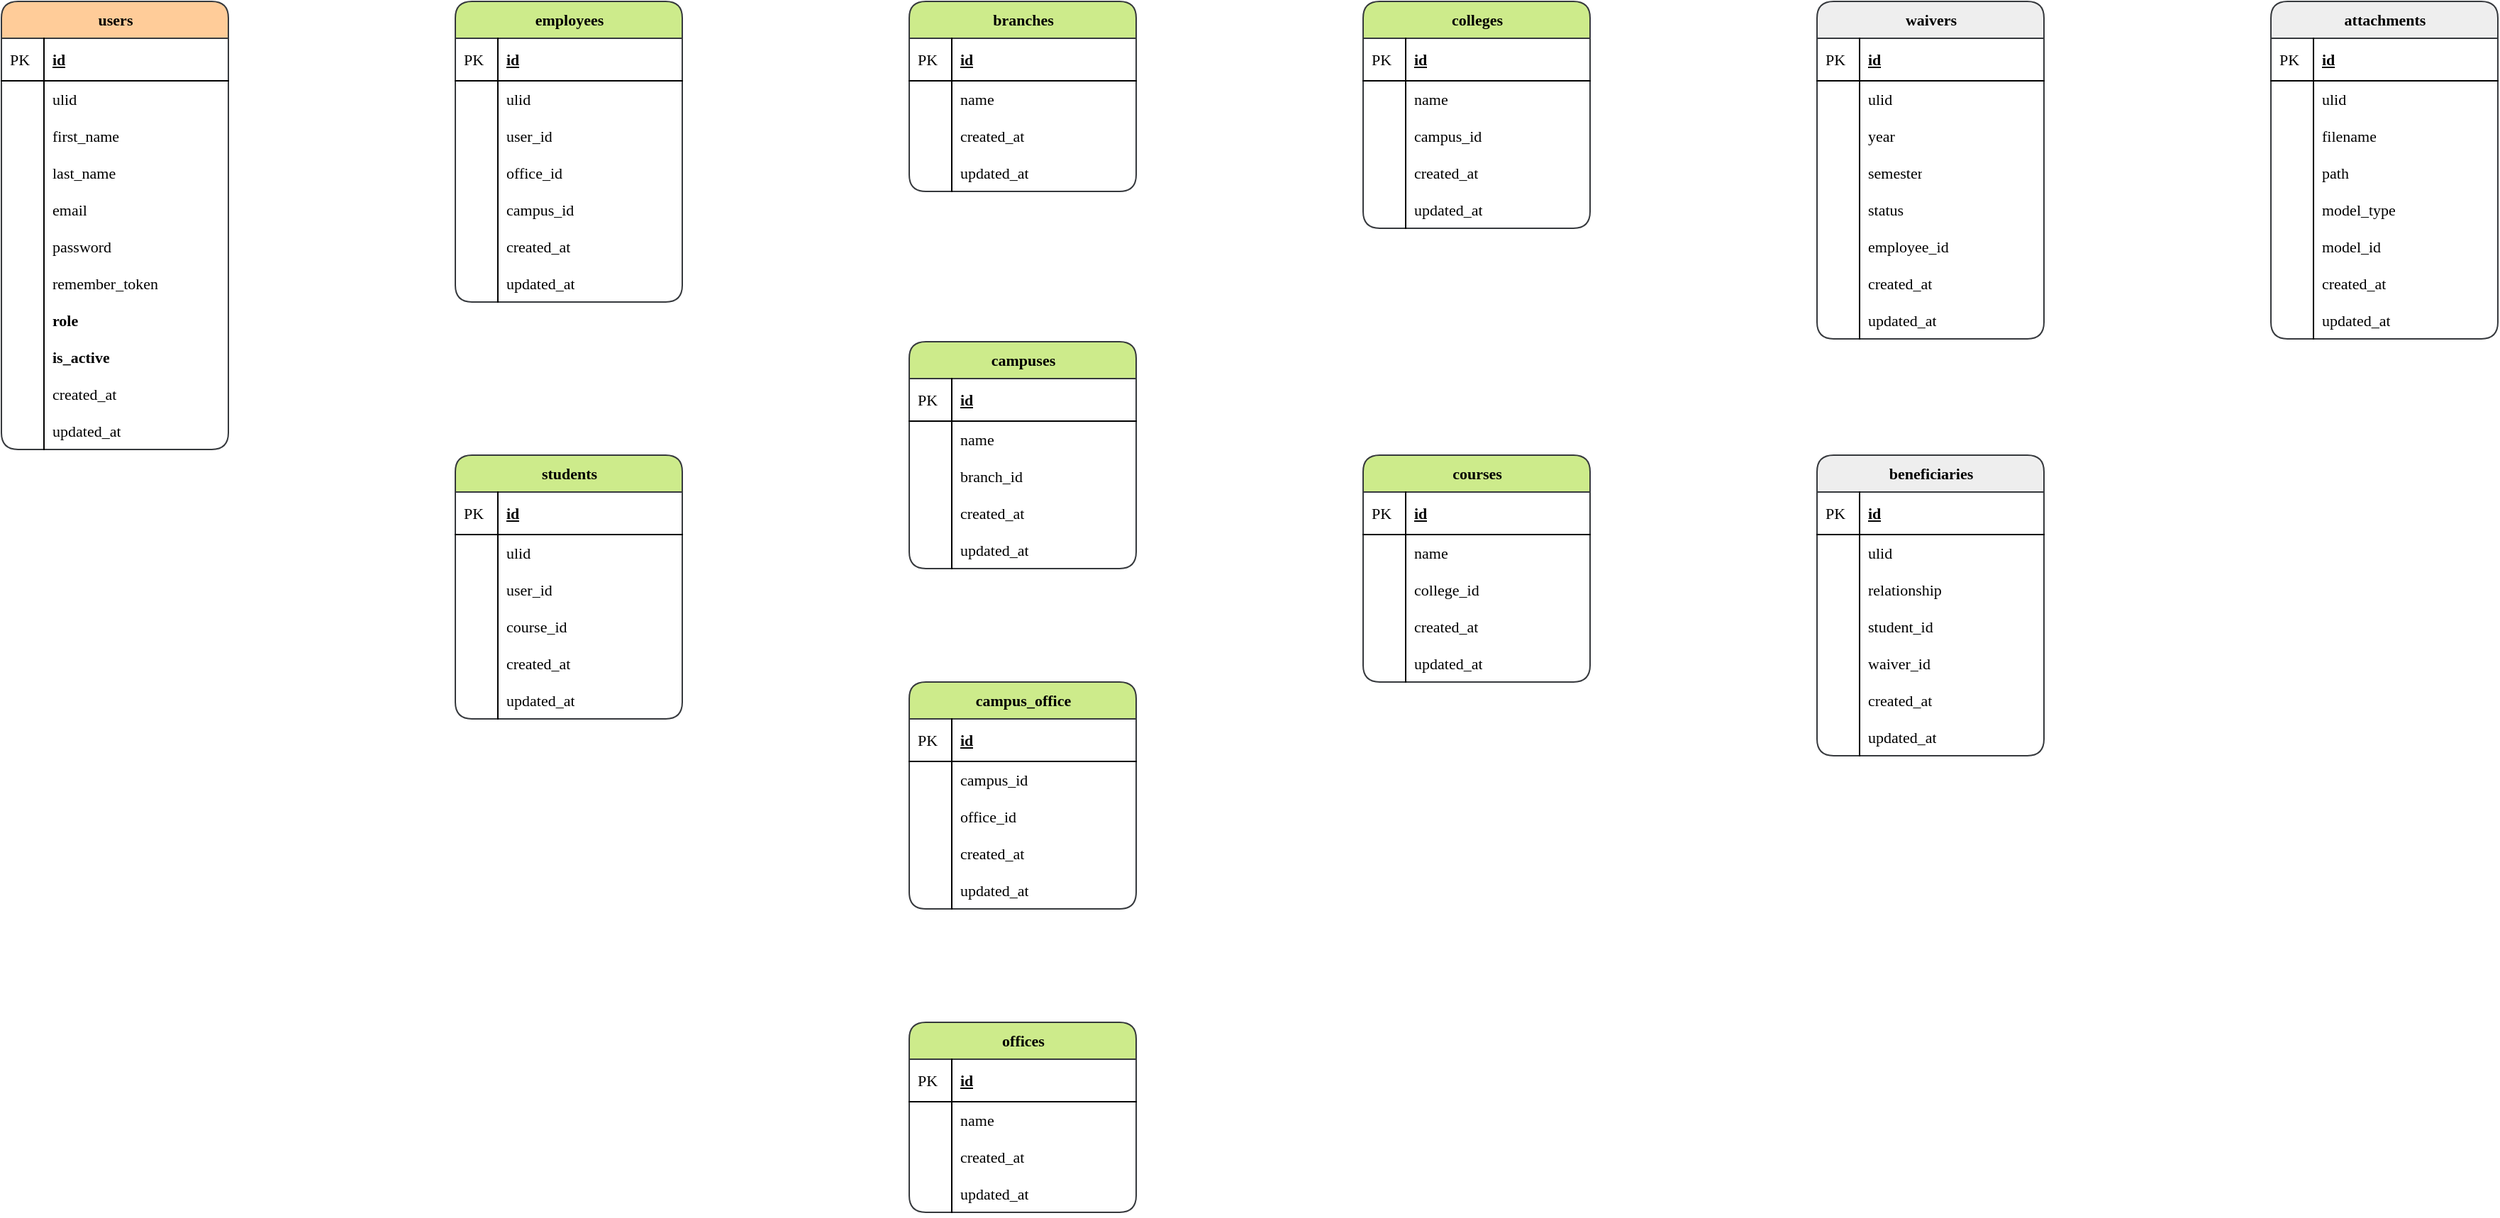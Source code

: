 <mxfile version="24.7.17">
  <diagram name="Page-1" id="e56a1550-8fbb-45ad-956c-1786394a9013">
    <mxGraphModel dx="1026" dy="743" grid="1" gridSize="10" guides="1" tooltips="1" connect="1" arrows="1" fold="1" page="1" pageScale="1" pageWidth="1100" pageHeight="850" background="none" math="0" shadow="0">
      <root>
        <mxCell id="0" />
        <mxCell id="1" parent="0" />
        <mxCell id="2e49270ec7c68f3f-80" value="users" style="swimlane;html=1;fontStyle=1;childLayout=stackLayout;horizontal=1;startSize=26;fillColor=#ffcc99;horizontalStack=0;resizeParent=1;resizeLast=0;collapsible=1;marginBottom=0;swimlaneFillColor=#ffffff;align=center;rounded=1;shadow=0;comic=0;labelBackgroundColor=none;strokeWidth=1;fontFamily=Tahoma;fontSize=11;strokeColor=#36393d;" parent="1" vertex="1">
          <mxGeometry x="120" y="120" width="160" height="316" as="geometry" />
        </mxCell>
        <mxCell id="2e49270ec7c68f3f-81" value="id" style="shape=partialRectangle;top=0;left=0;right=0;bottom=1;html=1;align=left;verticalAlign=middle;fillColor=none;spacingLeft=34;spacingRight=4;whiteSpace=wrap;overflow=hidden;rotatable=0;points=[[0,0.5],[1,0.5]];portConstraint=eastwest;dropTarget=0;fontStyle=5;fontFamily=Tahoma;fontSize=11;" parent="2e49270ec7c68f3f-80" vertex="1">
          <mxGeometry y="26" width="160" height="30" as="geometry" />
        </mxCell>
        <mxCell id="2e49270ec7c68f3f-82" value="PK" style="shape=partialRectangle;top=0;left=0;bottom=0;html=1;fillColor=none;align=left;verticalAlign=middle;spacingLeft=4;spacingRight=4;whiteSpace=wrap;overflow=hidden;rotatable=0;points=[];portConstraint=eastwest;part=1;fontFamily=Tahoma;fontSize=11;" parent="2e49270ec7c68f3f-81" vertex="1" connectable="0">
          <mxGeometry width="30" height="30" as="geometry" />
        </mxCell>
        <mxCell id="2e49270ec7c68f3f-83" value="ulid" style="shape=partialRectangle;top=0;left=0;right=0;bottom=0;html=1;align=left;verticalAlign=top;fillColor=none;spacingLeft=34;spacingRight=4;whiteSpace=wrap;overflow=hidden;rotatable=0;points=[[0,0.5],[1,0.5]];portConstraint=eastwest;dropTarget=0;fontFamily=Tahoma;fontSize=11;" parent="2e49270ec7c68f3f-80" vertex="1">
          <mxGeometry y="56" width="160" height="26" as="geometry" />
        </mxCell>
        <mxCell id="2e49270ec7c68f3f-84" value="" style="shape=partialRectangle;top=0;left=0;bottom=0;html=1;fillColor=none;align=left;verticalAlign=top;spacingLeft=4;spacingRight=4;whiteSpace=wrap;overflow=hidden;rotatable=0;points=[];portConstraint=eastwest;part=1;fontFamily=Tahoma;fontSize=11;" parent="2e49270ec7c68f3f-83" vertex="1" connectable="0">
          <mxGeometry width="30" height="26" as="geometry" />
        </mxCell>
        <mxCell id="2e49270ec7c68f3f-85" value="first_name" style="shape=partialRectangle;top=0;left=0;right=0;bottom=0;html=1;align=left;verticalAlign=top;fillColor=none;spacingLeft=34;spacingRight=4;whiteSpace=wrap;overflow=hidden;rotatable=0;points=[[0,0.5],[1,0.5]];portConstraint=eastwest;dropTarget=0;fontFamily=Tahoma;fontSize=11;" parent="2e49270ec7c68f3f-80" vertex="1">
          <mxGeometry y="82" width="160" height="26" as="geometry" />
        </mxCell>
        <mxCell id="2e49270ec7c68f3f-86" value="" style="shape=partialRectangle;top=0;left=0;bottom=0;html=1;fillColor=none;align=left;verticalAlign=top;spacingLeft=4;spacingRight=4;whiteSpace=wrap;overflow=hidden;rotatable=0;points=[];portConstraint=eastwest;part=1;fontFamily=Tahoma;fontSize=11;" parent="2e49270ec7c68f3f-85" vertex="1" connectable="0">
          <mxGeometry width="30" height="26" as="geometry" />
        </mxCell>
        <mxCell id="Ojd0ChA_ITM1kGhPStPS-1" value="last_name" style="shape=partialRectangle;top=0;left=0;right=0;bottom=0;html=1;align=left;verticalAlign=top;fillColor=none;spacingLeft=34;spacingRight=4;whiteSpace=wrap;overflow=hidden;rotatable=0;points=[[0,0.5],[1,0.5]];portConstraint=eastwest;dropTarget=0;fontFamily=Tahoma;fontSize=11;" parent="2e49270ec7c68f3f-80" vertex="1">
          <mxGeometry y="108" width="160" height="26" as="geometry" />
        </mxCell>
        <mxCell id="Ojd0ChA_ITM1kGhPStPS-2" value="" style="shape=partialRectangle;top=0;left=0;bottom=0;html=1;fillColor=none;align=left;verticalAlign=top;spacingLeft=4;spacingRight=4;whiteSpace=wrap;overflow=hidden;rotatable=0;points=[];portConstraint=eastwest;part=1;fontFamily=Tahoma;fontSize=11;" parent="Ojd0ChA_ITM1kGhPStPS-1" vertex="1" connectable="0">
          <mxGeometry width="30" height="26" as="geometry" />
        </mxCell>
        <mxCell id="Ojd0ChA_ITM1kGhPStPS-3" value="email" style="shape=partialRectangle;top=0;left=0;right=0;bottom=0;html=1;align=left;verticalAlign=top;fillColor=none;spacingLeft=34;spacingRight=4;whiteSpace=wrap;overflow=hidden;rotatable=0;points=[[0,0.5],[1,0.5]];portConstraint=eastwest;dropTarget=0;fontFamily=Tahoma;fontSize=11;" parent="2e49270ec7c68f3f-80" vertex="1">
          <mxGeometry y="134" width="160" height="26" as="geometry" />
        </mxCell>
        <mxCell id="Ojd0ChA_ITM1kGhPStPS-4" value="" style="shape=partialRectangle;top=0;left=0;bottom=0;html=1;fillColor=none;align=left;verticalAlign=top;spacingLeft=4;spacingRight=4;whiteSpace=wrap;overflow=hidden;rotatable=0;points=[];portConstraint=eastwest;part=1;fontFamily=Tahoma;fontSize=11;" parent="Ojd0ChA_ITM1kGhPStPS-3" vertex="1" connectable="0">
          <mxGeometry width="30" height="26" as="geometry" />
        </mxCell>
        <mxCell id="Ojd0ChA_ITM1kGhPStPS-5" value="password" style="shape=partialRectangle;top=0;left=0;right=0;bottom=0;html=1;align=left;verticalAlign=top;fillColor=none;spacingLeft=34;spacingRight=4;whiteSpace=wrap;overflow=hidden;rotatable=0;points=[[0,0.5],[1,0.5]];portConstraint=eastwest;dropTarget=0;fontFamily=Tahoma;fontSize=11;" parent="2e49270ec7c68f3f-80" vertex="1">
          <mxGeometry y="160" width="160" height="26" as="geometry" />
        </mxCell>
        <mxCell id="Ojd0ChA_ITM1kGhPStPS-6" value="" style="shape=partialRectangle;top=0;left=0;bottom=0;html=1;fillColor=none;align=left;verticalAlign=top;spacingLeft=4;spacingRight=4;whiteSpace=wrap;overflow=hidden;rotatable=0;points=[];portConstraint=eastwest;part=1;fontFamily=Tahoma;fontSize=11;" parent="Ojd0ChA_ITM1kGhPStPS-5" vertex="1" connectable="0">
          <mxGeometry width="30" height="26" as="geometry" />
        </mxCell>
        <mxCell id="Ojd0ChA_ITM1kGhPStPS-7" value="remember_token" style="shape=partialRectangle;top=0;left=0;right=0;bottom=0;html=1;align=left;verticalAlign=top;fillColor=none;spacingLeft=34;spacingRight=4;whiteSpace=wrap;overflow=hidden;rotatable=0;points=[[0,0.5],[1,0.5]];portConstraint=eastwest;dropTarget=0;fontFamily=Tahoma;fontSize=11;" parent="2e49270ec7c68f3f-80" vertex="1">
          <mxGeometry y="186" width="160" height="26" as="geometry" />
        </mxCell>
        <mxCell id="Ojd0ChA_ITM1kGhPStPS-8" value="" style="shape=partialRectangle;top=0;left=0;bottom=0;html=1;fillColor=none;align=left;verticalAlign=top;spacingLeft=4;spacingRight=4;whiteSpace=wrap;overflow=hidden;rotatable=0;points=[];portConstraint=eastwest;part=1;fontFamily=Tahoma;fontSize=11;" parent="Ojd0ChA_ITM1kGhPStPS-7" vertex="1" connectable="0">
          <mxGeometry width="30" height="26" as="geometry" />
        </mxCell>
        <mxCell id="ujDuxj3ZrDWleLMOHNjb-1" value="role" style="shape=partialRectangle;top=0;left=0;right=0;bottom=0;html=1;align=left;verticalAlign=top;fillColor=none;spacingLeft=34;spacingRight=4;whiteSpace=wrap;overflow=hidden;rotatable=0;points=[[0,0.5],[1,0.5]];portConstraint=eastwest;dropTarget=0;fontFamily=Tahoma;fontSize=11;fontStyle=1" vertex="1" parent="2e49270ec7c68f3f-80">
          <mxGeometry y="212" width="160" height="26" as="geometry" />
        </mxCell>
        <mxCell id="ujDuxj3ZrDWleLMOHNjb-2" value="" style="shape=partialRectangle;top=0;left=0;bottom=0;html=1;fillColor=none;align=left;verticalAlign=top;spacingLeft=4;spacingRight=4;whiteSpace=wrap;overflow=hidden;rotatable=0;points=[];portConstraint=eastwest;part=1;fontFamily=Tahoma;fontSize=11;" vertex="1" connectable="0" parent="ujDuxj3ZrDWleLMOHNjb-1">
          <mxGeometry width="30" height="26" as="geometry" />
        </mxCell>
        <mxCell id="ujDuxj3ZrDWleLMOHNjb-3" value="is_active" style="shape=partialRectangle;top=0;left=0;right=0;bottom=0;html=1;align=left;verticalAlign=top;fillColor=none;spacingLeft=34;spacingRight=4;whiteSpace=wrap;overflow=hidden;rotatable=0;points=[[0,0.5],[1,0.5]];portConstraint=eastwest;dropTarget=0;fontFamily=Tahoma;fontSize=11;fontStyle=1" vertex="1" parent="2e49270ec7c68f3f-80">
          <mxGeometry y="238" width="160" height="26" as="geometry" />
        </mxCell>
        <mxCell id="ujDuxj3ZrDWleLMOHNjb-4" value="" style="shape=partialRectangle;top=0;left=0;bottom=0;html=1;fillColor=none;align=left;verticalAlign=top;spacingLeft=4;spacingRight=4;whiteSpace=wrap;overflow=hidden;rotatable=0;points=[];portConstraint=eastwest;part=1;fontFamily=Tahoma;fontSize=11;" vertex="1" connectable="0" parent="ujDuxj3ZrDWleLMOHNjb-3">
          <mxGeometry width="30" height="26" as="geometry" />
        </mxCell>
        <mxCell id="Ojd0ChA_ITM1kGhPStPS-9" value="created_at" style="shape=partialRectangle;top=0;left=0;right=0;bottom=0;html=1;align=left;verticalAlign=top;fillColor=none;spacingLeft=34;spacingRight=4;whiteSpace=wrap;overflow=hidden;rotatable=0;points=[[0,0.5],[1,0.5]];portConstraint=eastwest;dropTarget=0;fontFamily=Tahoma;fontSize=11;" parent="2e49270ec7c68f3f-80" vertex="1">
          <mxGeometry y="264" width="160" height="26" as="geometry" />
        </mxCell>
        <mxCell id="Ojd0ChA_ITM1kGhPStPS-10" value="" style="shape=partialRectangle;top=0;left=0;bottom=0;html=1;fillColor=none;align=left;verticalAlign=top;spacingLeft=4;spacingRight=4;whiteSpace=wrap;overflow=hidden;rotatable=0;points=[];portConstraint=eastwest;part=1;fontFamily=Tahoma;fontSize=11;" parent="Ojd0ChA_ITM1kGhPStPS-9" vertex="1" connectable="0">
          <mxGeometry width="30" height="26" as="geometry" />
        </mxCell>
        <mxCell id="Ojd0ChA_ITM1kGhPStPS-11" value="updated_at" style="shape=partialRectangle;top=0;left=0;right=0;bottom=0;html=1;align=left;verticalAlign=top;fillColor=none;spacingLeft=34;spacingRight=4;whiteSpace=wrap;overflow=hidden;rotatable=0;points=[[0,0.5],[1,0.5]];portConstraint=eastwest;dropTarget=0;fontFamily=Tahoma;fontSize=11;" parent="2e49270ec7c68f3f-80" vertex="1">
          <mxGeometry y="290" width="160" height="26" as="geometry" />
        </mxCell>
        <mxCell id="Ojd0ChA_ITM1kGhPStPS-12" value="" style="shape=partialRectangle;top=0;left=0;bottom=0;html=1;fillColor=none;align=left;verticalAlign=top;spacingLeft=4;spacingRight=4;whiteSpace=wrap;overflow=hidden;rotatable=0;points=[];portConstraint=eastwest;part=1;fontFamily=Tahoma;fontSize=11;" parent="Ojd0ChA_ITM1kGhPStPS-11" vertex="1" connectable="0">
          <mxGeometry width="30" height="26" as="geometry" />
        </mxCell>
        <mxCell id="Ojd0ChA_ITM1kGhPStPS-15" value="employees" style="swimlane;html=1;fontStyle=1;childLayout=stackLayout;horizontal=1;startSize=26;fillColor=#cdeb8b;horizontalStack=0;resizeParent=1;resizeLast=0;collapsible=1;marginBottom=0;swimlaneFillColor=#ffffff;align=center;rounded=1;shadow=0;comic=0;labelBackgroundColor=none;strokeWidth=1;fontFamily=Tahoma;fontSize=11;strokeColor=#36393d;" parent="1" vertex="1">
          <mxGeometry x="440" y="120" width="160" height="212" as="geometry" />
        </mxCell>
        <mxCell id="Ojd0ChA_ITM1kGhPStPS-16" value="id" style="shape=partialRectangle;top=0;left=0;right=0;bottom=1;html=1;align=left;verticalAlign=middle;fillColor=none;spacingLeft=34;spacingRight=4;whiteSpace=wrap;overflow=hidden;rotatable=0;points=[[0,0.5],[1,0.5]];portConstraint=eastwest;dropTarget=0;fontStyle=5;fontFamily=Tahoma;fontSize=11;" parent="Ojd0ChA_ITM1kGhPStPS-15" vertex="1">
          <mxGeometry y="26" width="160" height="30" as="geometry" />
        </mxCell>
        <mxCell id="Ojd0ChA_ITM1kGhPStPS-17" value="PK" style="shape=partialRectangle;top=0;left=0;bottom=0;html=1;fillColor=none;align=left;verticalAlign=middle;spacingLeft=4;spacingRight=4;whiteSpace=wrap;overflow=hidden;rotatable=0;points=[];portConstraint=eastwest;part=1;fontFamily=Tahoma;fontSize=11;" parent="Ojd0ChA_ITM1kGhPStPS-16" vertex="1" connectable="0">
          <mxGeometry width="30" height="30" as="geometry" />
        </mxCell>
        <mxCell id="Ojd0ChA_ITM1kGhPStPS-18" value="ulid" style="shape=partialRectangle;top=0;left=0;right=0;bottom=0;html=1;align=left;verticalAlign=top;fillColor=none;spacingLeft=34;spacingRight=4;whiteSpace=wrap;overflow=hidden;rotatable=0;points=[[0,0.5],[1,0.5]];portConstraint=eastwest;dropTarget=0;fontFamily=Tahoma;fontSize=11;" parent="Ojd0ChA_ITM1kGhPStPS-15" vertex="1">
          <mxGeometry y="56" width="160" height="26" as="geometry" />
        </mxCell>
        <mxCell id="Ojd0ChA_ITM1kGhPStPS-19" value="" style="shape=partialRectangle;top=0;left=0;bottom=0;html=1;fillColor=none;align=left;verticalAlign=top;spacingLeft=4;spacingRight=4;whiteSpace=wrap;overflow=hidden;rotatable=0;points=[];portConstraint=eastwest;part=1;fontFamily=Tahoma;fontSize=11;" parent="Ojd0ChA_ITM1kGhPStPS-18" vertex="1" connectable="0">
          <mxGeometry width="30" height="26" as="geometry" />
        </mxCell>
        <mxCell id="Ojd0ChA_ITM1kGhPStPS-20" value="user_id" style="shape=partialRectangle;top=0;left=0;right=0;bottom=0;html=1;align=left;verticalAlign=top;fillColor=none;spacingLeft=34;spacingRight=4;whiteSpace=wrap;overflow=hidden;rotatable=0;points=[[0,0.5],[1,0.5]];portConstraint=eastwest;dropTarget=0;fontFamily=Tahoma;fontSize=11;" parent="Ojd0ChA_ITM1kGhPStPS-15" vertex="1">
          <mxGeometry y="82" width="160" height="26" as="geometry" />
        </mxCell>
        <mxCell id="Ojd0ChA_ITM1kGhPStPS-21" value="" style="shape=partialRectangle;top=0;left=0;bottom=0;html=1;fillColor=none;align=left;verticalAlign=top;spacingLeft=4;spacingRight=4;whiteSpace=wrap;overflow=hidden;rotatable=0;points=[];portConstraint=eastwest;part=1;fontFamily=Tahoma;fontSize=11;" parent="Ojd0ChA_ITM1kGhPStPS-20" vertex="1" connectable="0">
          <mxGeometry width="30" height="26" as="geometry" />
        </mxCell>
        <mxCell id="Ojd0ChA_ITM1kGhPStPS-22" value="office_id" style="shape=partialRectangle;top=0;left=0;right=0;bottom=0;html=1;align=left;verticalAlign=top;fillColor=none;spacingLeft=34;spacingRight=4;whiteSpace=wrap;overflow=hidden;rotatable=0;points=[[0,0.5],[1,0.5]];portConstraint=eastwest;dropTarget=0;fontFamily=Tahoma;fontSize=11;" parent="Ojd0ChA_ITM1kGhPStPS-15" vertex="1">
          <mxGeometry y="108" width="160" height="26" as="geometry" />
        </mxCell>
        <mxCell id="Ojd0ChA_ITM1kGhPStPS-23" value="" style="shape=partialRectangle;top=0;left=0;bottom=0;html=1;fillColor=none;align=left;verticalAlign=top;spacingLeft=4;spacingRight=4;whiteSpace=wrap;overflow=hidden;rotatable=0;points=[];portConstraint=eastwest;part=1;fontFamily=Tahoma;fontSize=11;" parent="Ojd0ChA_ITM1kGhPStPS-22" vertex="1" connectable="0">
          <mxGeometry width="30" height="26" as="geometry" />
        </mxCell>
        <mxCell id="Ojd0ChA_ITM1kGhPStPS-24" value="campus_id" style="shape=partialRectangle;top=0;left=0;right=0;bottom=0;html=1;align=left;verticalAlign=top;fillColor=none;spacingLeft=34;spacingRight=4;whiteSpace=wrap;overflow=hidden;rotatable=0;points=[[0,0.5],[1,0.5]];portConstraint=eastwest;dropTarget=0;fontFamily=Tahoma;fontSize=11;" parent="Ojd0ChA_ITM1kGhPStPS-15" vertex="1">
          <mxGeometry y="134" width="160" height="26" as="geometry" />
        </mxCell>
        <mxCell id="Ojd0ChA_ITM1kGhPStPS-25" value="" style="shape=partialRectangle;top=0;left=0;bottom=0;html=1;fillColor=none;align=left;verticalAlign=top;spacingLeft=4;spacingRight=4;whiteSpace=wrap;overflow=hidden;rotatable=0;points=[];portConstraint=eastwest;part=1;fontFamily=Tahoma;fontSize=11;" parent="Ojd0ChA_ITM1kGhPStPS-24" vertex="1" connectable="0">
          <mxGeometry width="30" height="26" as="geometry" />
        </mxCell>
        <mxCell id="Ojd0ChA_ITM1kGhPStPS-30" value="created_at" style="shape=partialRectangle;top=0;left=0;right=0;bottom=0;html=1;align=left;verticalAlign=top;fillColor=none;spacingLeft=34;spacingRight=4;whiteSpace=wrap;overflow=hidden;rotatable=0;points=[[0,0.5],[1,0.5]];portConstraint=eastwest;dropTarget=0;fontFamily=Tahoma;fontSize=11;" parent="Ojd0ChA_ITM1kGhPStPS-15" vertex="1">
          <mxGeometry y="160" width="160" height="26" as="geometry" />
        </mxCell>
        <mxCell id="Ojd0ChA_ITM1kGhPStPS-31" value="" style="shape=partialRectangle;top=0;left=0;bottom=0;html=1;fillColor=none;align=left;verticalAlign=top;spacingLeft=4;spacingRight=4;whiteSpace=wrap;overflow=hidden;rotatable=0;points=[];portConstraint=eastwest;part=1;fontFamily=Tahoma;fontSize=11;" parent="Ojd0ChA_ITM1kGhPStPS-30" vertex="1" connectable="0">
          <mxGeometry width="30" height="26" as="geometry" />
        </mxCell>
        <mxCell id="Ojd0ChA_ITM1kGhPStPS-32" value="updated_at" style="shape=partialRectangle;top=0;left=0;right=0;bottom=0;html=1;align=left;verticalAlign=top;fillColor=none;spacingLeft=34;spacingRight=4;whiteSpace=wrap;overflow=hidden;rotatable=0;points=[[0,0.5],[1,0.5]];portConstraint=eastwest;dropTarget=0;fontFamily=Tahoma;fontSize=11;" parent="Ojd0ChA_ITM1kGhPStPS-15" vertex="1">
          <mxGeometry y="186" width="160" height="26" as="geometry" />
        </mxCell>
        <mxCell id="Ojd0ChA_ITM1kGhPStPS-33" value="" style="shape=partialRectangle;top=0;left=0;bottom=0;html=1;fillColor=none;align=left;verticalAlign=top;spacingLeft=4;spacingRight=4;whiteSpace=wrap;overflow=hidden;rotatable=0;points=[];portConstraint=eastwest;part=1;fontFamily=Tahoma;fontSize=11;" parent="Ojd0ChA_ITM1kGhPStPS-32" vertex="1" connectable="0">
          <mxGeometry width="30" height="26" as="geometry" />
        </mxCell>
        <mxCell id="Ojd0ChA_ITM1kGhPStPS-34" value="students" style="swimlane;html=1;fontStyle=1;childLayout=stackLayout;horizontal=1;startSize=26;fillColor=#cdeb8b;horizontalStack=0;resizeParent=1;resizeLast=0;collapsible=1;marginBottom=0;swimlaneFillColor=#ffffff;align=center;rounded=1;shadow=0;comic=0;labelBackgroundColor=none;strokeWidth=1;fontFamily=Tahoma;fontSize=11;strokeColor=#36393d;" parent="1" vertex="1">
          <mxGeometry x="440" y="440" width="160" height="186" as="geometry" />
        </mxCell>
        <mxCell id="Ojd0ChA_ITM1kGhPStPS-35" value="id" style="shape=partialRectangle;top=0;left=0;right=0;bottom=1;html=1;align=left;verticalAlign=middle;fillColor=none;spacingLeft=34;spacingRight=4;whiteSpace=wrap;overflow=hidden;rotatable=0;points=[[0,0.5],[1,0.5]];portConstraint=eastwest;dropTarget=0;fontStyle=5;fontFamily=Tahoma;fontSize=11;" parent="Ojd0ChA_ITM1kGhPStPS-34" vertex="1">
          <mxGeometry y="26" width="160" height="30" as="geometry" />
        </mxCell>
        <mxCell id="Ojd0ChA_ITM1kGhPStPS-36" value="PK" style="shape=partialRectangle;top=0;left=0;bottom=0;html=1;fillColor=none;align=left;verticalAlign=middle;spacingLeft=4;spacingRight=4;whiteSpace=wrap;overflow=hidden;rotatable=0;points=[];portConstraint=eastwest;part=1;fontFamily=Tahoma;fontSize=11;" parent="Ojd0ChA_ITM1kGhPStPS-35" vertex="1" connectable="0">
          <mxGeometry width="30" height="30" as="geometry" />
        </mxCell>
        <mxCell id="Ojd0ChA_ITM1kGhPStPS-37" value="ulid" style="shape=partialRectangle;top=0;left=0;right=0;bottom=0;html=1;align=left;verticalAlign=top;fillColor=none;spacingLeft=34;spacingRight=4;whiteSpace=wrap;overflow=hidden;rotatable=0;points=[[0,0.5],[1,0.5]];portConstraint=eastwest;dropTarget=0;fontFamily=Tahoma;fontSize=11;" parent="Ojd0ChA_ITM1kGhPStPS-34" vertex="1">
          <mxGeometry y="56" width="160" height="26" as="geometry" />
        </mxCell>
        <mxCell id="Ojd0ChA_ITM1kGhPStPS-38" value="" style="shape=partialRectangle;top=0;left=0;bottom=0;html=1;fillColor=none;align=left;verticalAlign=top;spacingLeft=4;spacingRight=4;whiteSpace=wrap;overflow=hidden;rotatable=0;points=[];portConstraint=eastwest;part=1;fontFamily=Tahoma;fontSize=11;" parent="Ojd0ChA_ITM1kGhPStPS-37" vertex="1" connectable="0">
          <mxGeometry width="30" height="26" as="geometry" />
        </mxCell>
        <mxCell id="Ojd0ChA_ITM1kGhPStPS-39" value="user_id" style="shape=partialRectangle;top=0;left=0;right=0;bottom=0;html=1;align=left;verticalAlign=top;fillColor=none;spacingLeft=34;spacingRight=4;whiteSpace=wrap;overflow=hidden;rotatable=0;points=[[0,0.5],[1,0.5]];portConstraint=eastwest;dropTarget=0;fontFamily=Tahoma;fontSize=11;" parent="Ojd0ChA_ITM1kGhPStPS-34" vertex="1">
          <mxGeometry y="82" width="160" height="26" as="geometry" />
        </mxCell>
        <mxCell id="Ojd0ChA_ITM1kGhPStPS-40" value="" style="shape=partialRectangle;top=0;left=0;bottom=0;html=1;fillColor=none;align=left;verticalAlign=top;spacingLeft=4;spacingRight=4;whiteSpace=wrap;overflow=hidden;rotatable=0;points=[];portConstraint=eastwest;part=1;fontFamily=Tahoma;fontSize=11;" parent="Ojd0ChA_ITM1kGhPStPS-39" vertex="1" connectable="0">
          <mxGeometry width="30" height="26" as="geometry" />
        </mxCell>
        <mxCell id="Ojd0ChA_ITM1kGhPStPS-41" value="course_id" style="shape=partialRectangle;top=0;left=0;right=0;bottom=0;html=1;align=left;verticalAlign=top;fillColor=none;spacingLeft=34;spacingRight=4;whiteSpace=wrap;overflow=hidden;rotatable=0;points=[[0,0.5],[1,0.5]];portConstraint=eastwest;dropTarget=0;fontFamily=Tahoma;fontSize=11;" parent="Ojd0ChA_ITM1kGhPStPS-34" vertex="1">
          <mxGeometry y="108" width="160" height="26" as="geometry" />
        </mxCell>
        <mxCell id="Ojd0ChA_ITM1kGhPStPS-42" value="" style="shape=partialRectangle;top=0;left=0;bottom=0;html=1;fillColor=none;align=left;verticalAlign=top;spacingLeft=4;spacingRight=4;whiteSpace=wrap;overflow=hidden;rotatable=0;points=[];portConstraint=eastwest;part=1;fontFamily=Tahoma;fontSize=11;" parent="Ojd0ChA_ITM1kGhPStPS-41" vertex="1" connectable="0">
          <mxGeometry width="30" height="26" as="geometry" />
        </mxCell>
        <mxCell id="Ojd0ChA_ITM1kGhPStPS-45" value="created_at" style="shape=partialRectangle;top=0;left=0;right=0;bottom=0;html=1;align=left;verticalAlign=top;fillColor=none;spacingLeft=34;spacingRight=4;whiteSpace=wrap;overflow=hidden;rotatable=0;points=[[0,0.5],[1,0.5]];portConstraint=eastwest;dropTarget=0;fontFamily=Tahoma;fontSize=11;" parent="Ojd0ChA_ITM1kGhPStPS-34" vertex="1">
          <mxGeometry y="134" width="160" height="26" as="geometry" />
        </mxCell>
        <mxCell id="Ojd0ChA_ITM1kGhPStPS-46" value="" style="shape=partialRectangle;top=0;left=0;bottom=0;html=1;fillColor=none;align=left;verticalAlign=top;spacingLeft=4;spacingRight=4;whiteSpace=wrap;overflow=hidden;rotatable=0;points=[];portConstraint=eastwest;part=1;fontFamily=Tahoma;fontSize=11;" parent="Ojd0ChA_ITM1kGhPStPS-45" vertex="1" connectable="0">
          <mxGeometry width="30" height="26" as="geometry" />
        </mxCell>
        <mxCell id="Ojd0ChA_ITM1kGhPStPS-47" value="updated_at" style="shape=partialRectangle;top=0;left=0;right=0;bottom=0;html=1;align=left;verticalAlign=top;fillColor=none;spacingLeft=34;spacingRight=4;whiteSpace=wrap;overflow=hidden;rotatable=0;points=[[0,0.5],[1,0.5]];portConstraint=eastwest;dropTarget=0;fontFamily=Tahoma;fontSize=11;" parent="Ojd0ChA_ITM1kGhPStPS-34" vertex="1">
          <mxGeometry y="160" width="160" height="26" as="geometry" />
        </mxCell>
        <mxCell id="Ojd0ChA_ITM1kGhPStPS-48" value="" style="shape=partialRectangle;top=0;left=0;bottom=0;html=1;fillColor=none;align=left;verticalAlign=top;spacingLeft=4;spacingRight=4;whiteSpace=wrap;overflow=hidden;rotatable=0;points=[];portConstraint=eastwest;part=1;fontFamily=Tahoma;fontSize=11;" parent="Ojd0ChA_ITM1kGhPStPS-47" vertex="1" connectable="0">
          <mxGeometry width="30" height="26" as="geometry" />
        </mxCell>
        <mxCell id="Ojd0ChA_ITM1kGhPStPS-49" value="branches" style="swimlane;html=1;fontStyle=1;childLayout=stackLayout;horizontal=1;startSize=26;fillColor=#cdeb8b;horizontalStack=0;resizeParent=1;resizeLast=0;collapsible=1;marginBottom=0;swimlaneFillColor=#ffffff;align=center;rounded=1;shadow=0;comic=0;labelBackgroundColor=none;strokeWidth=1;fontFamily=Tahoma;fontSize=11;strokeColor=#36393d;" parent="1" vertex="1">
          <mxGeometry x="760" y="120" width="160" height="134" as="geometry" />
        </mxCell>
        <mxCell id="Ojd0ChA_ITM1kGhPStPS-50" value="id" style="shape=partialRectangle;top=0;left=0;right=0;bottom=1;html=1;align=left;verticalAlign=middle;fillColor=none;spacingLeft=34;spacingRight=4;whiteSpace=wrap;overflow=hidden;rotatable=0;points=[[0,0.5],[1,0.5]];portConstraint=eastwest;dropTarget=0;fontStyle=5;fontFamily=Tahoma;fontSize=11;" parent="Ojd0ChA_ITM1kGhPStPS-49" vertex="1">
          <mxGeometry y="26" width="160" height="30" as="geometry" />
        </mxCell>
        <mxCell id="Ojd0ChA_ITM1kGhPStPS-51" value="PK" style="shape=partialRectangle;top=0;left=0;bottom=0;html=1;fillColor=none;align=left;verticalAlign=middle;spacingLeft=4;spacingRight=4;whiteSpace=wrap;overflow=hidden;rotatable=0;points=[];portConstraint=eastwest;part=1;fontFamily=Tahoma;fontSize=11;" parent="Ojd0ChA_ITM1kGhPStPS-50" vertex="1" connectable="0">
          <mxGeometry width="30" height="30" as="geometry" />
        </mxCell>
        <mxCell id="Ojd0ChA_ITM1kGhPStPS-54" value="name" style="shape=partialRectangle;top=0;left=0;right=0;bottom=0;html=1;align=left;verticalAlign=top;fillColor=none;spacingLeft=34;spacingRight=4;whiteSpace=wrap;overflow=hidden;rotatable=0;points=[[0,0.5],[1,0.5]];portConstraint=eastwest;dropTarget=0;fontFamily=Tahoma;fontSize=11;" parent="Ojd0ChA_ITM1kGhPStPS-49" vertex="1">
          <mxGeometry y="56" width="160" height="26" as="geometry" />
        </mxCell>
        <mxCell id="Ojd0ChA_ITM1kGhPStPS-55" value="" style="shape=partialRectangle;top=0;left=0;bottom=0;html=1;fillColor=none;align=left;verticalAlign=top;spacingLeft=4;spacingRight=4;whiteSpace=wrap;overflow=hidden;rotatable=0;points=[];portConstraint=eastwest;part=1;fontFamily=Tahoma;fontSize=11;" parent="Ojd0ChA_ITM1kGhPStPS-54" vertex="1" connectable="0">
          <mxGeometry width="30" height="26" as="geometry" />
        </mxCell>
        <mxCell id="Ojd0ChA_ITM1kGhPStPS-60" value="created_at" style="shape=partialRectangle;top=0;left=0;right=0;bottom=0;html=1;align=left;verticalAlign=top;fillColor=none;spacingLeft=34;spacingRight=4;whiteSpace=wrap;overflow=hidden;rotatable=0;points=[[0,0.5],[1,0.5]];portConstraint=eastwest;dropTarget=0;fontFamily=Tahoma;fontSize=11;" parent="Ojd0ChA_ITM1kGhPStPS-49" vertex="1">
          <mxGeometry y="82" width="160" height="26" as="geometry" />
        </mxCell>
        <mxCell id="Ojd0ChA_ITM1kGhPStPS-61" value="" style="shape=partialRectangle;top=0;left=0;bottom=0;html=1;fillColor=none;align=left;verticalAlign=top;spacingLeft=4;spacingRight=4;whiteSpace=wrap;overflow=hidden;rotatable=0;points=[];portConstraint=eastwest;part=1;fontFamily=Tahoma;fontSize=11;" parent="Ojd0ChA_ITM1kGhPStPS-60" vertex="1" connectable="0">
          <mxGeometry width="30" height="26" as="geometry" />
        </mxCell>
        <mxCell id="Ojd0ChA_ITM1kGhPStPS-62" value="updated_at" style="shape=partialRectangle;top=0;left=0;right=0;bottom=0;html=1;align=left;verticalAlign=top;fillColor=none;spacingLeft=34;spacingRight=4;whiteSpace=wrap;overflow=hidden;rotatable=0;points=[[0,0.5],[1,0.5]];portConstraint=eastwest;dropTarget=0;fontFamily=Tahoma;fontSize=11;" parent="Ojd0ChA_ITM1kGhPStPS-49" vertex="1">
          <mxGeometry y="108" width="160" height="26" as="geometry" />
        </mxCell>
        <mxCell id="Ojd0ChA_ITM1kGhPStPS-63" value="" style="shape=partialRectangle;top=0;left=0;bottom=0;html=1;fillColor=none;align=left;verticalAlign=top;spacingLeft=4;spacingRight=4;whiteSpace=wrap;overflow=hidden;rotatable=0;points=[];portConstraint=eastwest;part=1;fontFamily=Tahoma;fontSize=11;" parent="Ojd0ChA_ITM1kGhPStPS-62" vertex="1" connectable="0">
          <mxGeometry width="30" height="26" as="geometry" />
        </mxCell>
        <mxCell id="Ojd0ChA_ITM1kGhPStPS-64" value="campuses" style="swimlane;html=1;fontStyle=1;childLayout=stackLayout;horizontal=1;startSize=26;fillColor=#cdeb8b;horizontalStack=0;resizeParent=1;resizeLast=0;collapsible=1;marginBottom=0;swimlaneFillColor=#ffffff;align=center;rounded=1;shadow=0;comic=0;labelBackgroundColor=none;strokeWidth=1;fontFamily=Tahoma;fontSize=11;strokeColor=#36393d;" parent="1" vertex="1">
          <mxGeometry x="760" y="360" width="160" height="160" as="geometry" />
        </mxCell>
        <mxCell id="Ojd0ChA_ITM1kGhPStPS-65" value="id" style="shape=partialRectangle;top=0;left=0;right=0;bottom=1;html=1;align=left;verticalAlign=middle;fillColor=none;spacingLeft=34;spacingRight=4;whiteSpace=wrap;overflow=hidden;rotatable=0;points=[[0,0.5],[1,0.5]];portConstraint=eastwest;dropTarget=0;fontStyle=5;fontFamily=Tahoma;fontSize=11;" parent="Ojd0ChA_ITM1kGhPStPS-64" vertex="1">
          <mxGeometry y="26" width="160" height="30" as="geometry" />
        </mxCell>
        <mxCell id="Ojd0ChA_ITM1kGhPStPS-66" value="PK" style="shape=partialRectangle;top=0;left=0;bottom=0;html=1;fillColor=none;align=left;verticalAlign=middle;spacingLeft=4;spacingRight=4;whiteSpace=wrap;overflow=hidden;rotatable=0;points=[];portConstraint=eastwest;part=1;fontFamily=Tahoma;fontSize=11;" parent="Ojd0ChA_ITM1kGhPStPS-65" vertex="1" connectable="0">
          <mxGeometry width="30" height="30" as="geometry" />
        </mxCell>
        <mxCell id="Ojd0ChA_ITM1kGhPStPS-69" value="name" style="shape=partialRectangle;top=0;left=0;right=0;bottom=0;html=1;align=left;verticalAlign=top;fillColor=none;spacingLeft=34;spacingRight=4;whiteSpace=wrap;overflow=hidden;rotatable=0;points=[[0,0.5],[1,0.5]];portConstraint=eastwest;dropTarget=0;fontFamily=Tahoma;fontSize=11;" parent="Ojd0ChA_ITM1kGhPStPS-64" vertex="1">
          <mxGeometry y="56" width="160" height="26" as="geometry" />
        </mxCell>
        <mxCell id="Ojd0ChA_ITM1kGhPStPS-70" value="" style="shape=partialRectangle;top=0;left=0;bottom=0;html=1;fillColor=none;align=left;verticalAlign=top;spacingLeft=4;spacingRight=4;whiteSpace=wrap;overflow=hidden;rotatable=0;points=[];portConstraint=eastwest;part=1;fontFamily=Tahoma;fontSize=11;" parent="Ojd0ChA_ITM1kGhPStPS-69" vertex="1" connectable="0">
          <mxGeometry width="30" height="26" as="geometry" />
        </mxCell>
        <mxCell id="Ojd0ChA_ITM1kGhPStPS-75" value="branch_id" style="shape=partialRectangle;top=0;left=0;right=0;bottom=0;html=1;align=left;verticalAlign=top;fillColor=none;spacingLeft=34;spacingRight=4;whiteSpace=wrap;overflow=hidden;rotatable=0;points=[[0,0.5],[1,0.5]];portConstraint=eastwest;dropTarget=0;fontFamily=Tahoma;fontSize=11;" parent="Ojd0ChA_ITM1kGhPStPS-64" vertex="1">
          <mxGeometry y="82" width="160" height="26" as="geometry" />
        </mxCell>
        <mxCell id="Ojd0ChA_ITM1kGhPStPS-76" value="" style="shape=partialRectangle;top=0;left=0;bottom=0;html=1;fillColor=none;align=left;verticalAlign=top;spacingLeft=4;spacingRight=4;whiteSpace=wrap;overflow=hidden;rotatable=0;points=[];portConstraint=eastwest;part=1;fontFamily=Tahoma;fontSize=11;" parent="Ojd0ChA_ITM1kGhPStPS-75" vertex="1" connectable="0">
          <mxGeometry width="30" height="26" as="geometry" />
        </mxCell>
        <mxCell id="Ojd0ChA_ITM1kGhPStPS-71" value="created_at" style="shape=partialRectangle;top=0;left=0;right=0;bottom=0;html=1;align=left;verticalAlign=top;fillColor=none;spacingLeft=34;spacingRight=4;whiteSpace=wrap;overflow=hidden;rotatable=0;points=[[0,0.5],[1,0.5]];portConstraint=eastwest;dropTarget=0;fontFamily=Tahoma;fontSize=11;" parent="Ojd0ChA_ITM1kGhPStPS-64" vertex="1">
          <mxGeometry y="108" width="160" height="26" as="geometry" />
        </mxCell>
        <mxCell id="Ojd0ChA_ITM1kGhPStPS-72" value="" style="shape=partialRectangle;top=0;left=0;bottom=0;html=1;fillColor=none;align=left;verticalAlign=top;spacingLeft=4;spacingRight=4;whiteSpace=wrap;overflow=hidden;rotatable=0;points=[];portConstraint=eastwest;part=1;fontFamily=Tahoma;fontSize=11;" parent="Ojd0ChA_ITM1kGhPStPS-71" vertex="1" connectable="0">
          <mxGeometry width="30" height="26" as="geometry" />
        </mxCell>
        <mxCell id="Ojd0ChA_ITM1kGhPStPS-73" value="updated_at" style="shape=partialRectangle;top=0;left=0;right=0;bottom=0;html=1;align=left;verticalAlign=top;fillColor=none;spacingLeft=34;spacingRight=4;whiteSpace=wrap;overflow=hidden;rotatable=0;points=[[0,0.5],[1,0.5]];portConstraint=eastwest;dropTarget=0;fontFamily=Tahoma;fontSize=11;" parent="Ojd0ChA_ITM1kGhPStPS-64" vertex="1">
          <mxGeometry y="134" width="160" height="26" as="geometry" />
        </mxCell>
        <mxCell id="Ojd0ChA_ITM1kGhPStPS-74" value="" style="shape=partialRectangle;top=0;left=0;bottom=0;html=1;fillColor=none;align=left;verticalAlign=top;spacingLeft=4;spacingRight=4;whiteSpace=wrap;overflow=hidden;rotatable=0;points=[];portConstraint=eastwest;part=1;fontFamily=Tahoma;fontSize=11;" parent="Ojd0ChA_ITM1kGhPStPS-73" vertex="1" connectable="0">
          <mxGeometry width="30" height="26" as="geometry" />
        </mxCell>
        <mxCell id="Ojd0ChA_ITM1kGhPStPS-77" value="colleges" style="swimlane;html=1;fontStyle=1;childLayout=stackLayout;horizontal=1;startSize=26;fillColor=#cdeb8b;horizontalStack=0;resizeParent=1;resizeLast=0;collapsible=1;marginBottom=0;swimlaneFillColor=#ffffff;align=center;rounded=1;shadow=0;comic=0;labelBackgroundColor=none;strokeWidth=1;fontFamily=Tahoma;fontSize=11;strokeColor=#36393d;" parent="1" vertex="1">
          <mxGeometry x="1080" y="120" width="160" height="160" as="geometry" />
        </mxCell>
        <mxCell id="Ojd0ChA_ITM1kGhPStPS-78" value="id" style="shape=partialRectangle;top=0;left=0;right=0;bottom=1;html=1;align=left;verticalAlign=middle;fillColor=none;spacingLeft=34;spacingRight=4;whiteSpace=wrap;overflow=hidden;rotatable=0;points=[[0,0.5],[1,0.5]];portConstraint=eastwest;dropTarget=0;fontStyle=5;fontFamily=Tahoma;fontSize=11;" parent="Ojd0ChA_ITM1kGhPStPS-77" vertex="1">
          <mxGeometry y="26" width="160" height="30" as="geometry" />
        </mxCell>
        <mxCell id="Ojd0ChA_ITM1kGhPStPS-79" value="PK" style="shape=partialRectangle;top=0;left=0;bottom=0;html=1;fillColor=none;align=left;verticalAlign=middle;spacingLeft=4;spacingRight=4;whiteSpace=wrap;overflow=hidden;rotatable=0;points=[];portConstraint=eastwest;part=1;fontFamily=Tahoma;fontSize=11;" parent="Ojd0ChA_ITM1kGhPStPS-78" vertex="1" connectable="0">
          <mxGeometry width="30" height="30" as="geometry" />
        </mxCell>
        <mxCell id="Ojd0ChA_ITM1kGhPStPS-82" value="name" style="shape=partialRectangle;top=0;left=0;right=0;bottom=0;html=1;align=left;verticalAlign=top;fillColor=none;spacingLeft=34;spacingRight=4;whiteSpace=wrap;overflow=hidden;rotatable=0;points=[[0,0.5],[1,0.5]];portConstraint=eastwest;dropTarget=0;fontFamily=Tahoma;fontSize=11;" parent="Ojd0ChA_ITM1kGhPStPS-77" vertex="1">
          <mxGeometry y="56" width="160" height="26" as="geometry" />
        </mxCell>
        <mxCell id="Ojd0ChA_ITM1kGhPStPS-83" value="" style="shape=partialRectangle;top=0;left=0;bottom=0;html=1;fillColor=none;align=left;verticalAlign=top;spacingLeft=4;spacingRight=4;whiteSpace=wrap;overflow=hidden;rotatable=0;points=[];portConstraint=eastwest;part=1;fontFamily=Tahoma;fontSize=11;" parent="Ojd0ChA_ITM1kGhPStPS-82" vertex="1" connectable="0">
          <mxGeometry width="30" height="26" as="geometry" />
        </mxCell>
        <mxCell id="Ojd0ChA_ITM1kGhPStPS-84" value="campus_id" style="shape=partialRectangle;top=0;left=0;right=0;bottom=0;html=1;align=left;verticalAlign=top;fillColor=none;spacingLeft=34;spacingRight=4;whiteSpace=wrap;overflow=hidden;rotatable=0;points=[[0,0.5],[1,0.5]];portConstraint=eastwest;dropTarget=0;fontFamily=Tahoma;fontSize=11;" parent="Ojd0ChA_ITM1kGhPStPS-77" vertex="1">
          <mxGeometry y="82" width="160" height="26" as="geometry" />
        </mxCell>
        <mxCell id="Ojd0ChA_ITM1kGhPStPS-85" value="" style="shape=partialRectangle;top=0;left=0;bottom=0;html=1;fillColor=none;align=left;verticalAlign=top;spacingLeft=4;spacingRight=4;whiteSpace=wrap;overflow=hidden;rotatable=0;points=[];portConstraint=eastwest;part=1;fontFamily=Tahoma;fontSize=11;" parent="Ojd0ChA_ITM1kGhPStPS-84" vertex="1" connectable="0">
          <mxGeometry width="30" height="26" as="geometry" />
        </mxCell>
        <mxCell id="Ojd0ChA_ITM1kGhPStPS-86" value="created_at" style="shape=partialRectangle;top=0;left=0;right=0;bottom=0;html=1;align=left;verticalAlign=top;fillColor=none;spacingLeft=34;spacingRight=4;whiteSpace=wrap;overflow=hidden;rotatable=0;points=[[0,0.5],[1,0.5]];portConstraint=eastwest;dropTarget=0;fontFamily=Tahoma;fontSize=11;" parent="Ojd0ChA_ITM1kGhPStPS-77" vertex="1">
          <mxGeometry y="108" width="160" height="26" as="geometry" />
        </mxCell>
        <mxCell id="Ojd0ChA_ITM1kGhPStPS-87" value="" style="shape=partialRectangle;top=0;left=0;bottom=0;html=1;fillColor=none;align=left;verticalAlign=top;spacingLeft=4;spacingRight=4;whiteSpace=wrap;overflow=hidden;rotatable=0;points=[];portConstraint=eastwest;part=1;fontFamily=Tahoma;fontSize=11;" parent="Ojd0ChA_ITM1kGhPStPS-86" vertex="1" connectable="0">
          <mxGeometry width="30" height="26" as="geometry" />
        </mxCell>
        <mxCell id="Ojd0ChA_ITM1kGhPStPS-88" value="updated_at" style="shape=partialRectangle;top=0;left=0;right=0;bottom=0;html=1;align=left;verticalAlign=top;fillColor=none;spacingLeft=34;spacingRight=4;whiteSpace=wrap;overflow=hidden;rotatable=0;points=[[0,0.5],[1,0.5]];portConstraint=eastwest;dropTarget=0;fontFamily=Tahoma;fontSize=11;" parent="Ojd0ChA_ITM1kGhPStPS-77" vertex="1">
          <mxGeometry y="134" width="160" height="26" as="geometry" />
        </mxCell>
        <mxCell id="Ojd0ChA_ITM1kGhPStPS-89" value="" style="shape=partialRectangle;top=0;left=0;bottom=0;html=1;fillColor=none;align=left;verticalAlign=top;spacingLeft=4;spacingRight=4;whiteSpace=wrap;overflow=hidden;rotatable=0;points=[];portConstraint=eastwest;part=1;fontFamily=Tahoma;fontSize=11;" parent="Ojd0ChA_ITM1kGhPStPS-88" vertex="1" connectable="0">
          <mxGeometry width="30" height="26" as="geometry" />
        </mxCell>
        <mxCell id="Ojd0ChA_ITM1kGhPStPS-90" value="courses" style="swimlane;html=1;fontStyle=1;childLayout=stackLayout;horizontal=1;startSize=26;fillColor=#cdeb8b;horizontalStack=0;resizeParent=1;resizeLast=0;collapsible=1;marginBottom=0;swimlaneFillColor=#ffffff;align=center;rounded=1;shadow=0;comic=0;labelBackgroundColor=none;strokeWidth=1;fontFamily=Tahoma;fontSize=11;strokeColor=#36393d;" parent="1" vertex="1">
          <mxGeometry x="1080" y="440" width="160" height="160" as="geometry" />
        </mxCell>
        <mxCell id="Ojd0ChA_ITM1kGhPStPS-91" value="id" style="shape=partialRectangle;top=0;left=0;right=0;bottom=1;html=1;align=left;verticalAlign=middle;fillColor=none;spacingLeft=34;spacingRight=4;whiteSpace=wrap;overflow=hidden;rotatable=0;points=[[0,0.5],[1,0.5]];portConstraint=eastwest;dropTarget=0;fontStyle=5;fontFamily=Tahoma;fontSize=11;" parent="Ojd0ChA_ITM1kGhPStPS-90" vertex="1">
          <mxGeometry y="26" width="160" height="30" as="geometry" />
        </mxCell>
        <mxCell id="Ojd0ChA_ITM1kGhPStPS-92" value="PK" style="shape=partialRectangle;top=0;left=0;bottom=0;html=1;fillColor=none;align=left;verticalAlign=middle;spacingLeft=4;spacingRight=4;whiteSpace=wrap;overflow=hidden;rotatable=0;points=[];portConstraint=eastwest;part=1;fontFamily=Tahoma;fontSize=11;" parent="Ojd0ChA_ITM1kGhPStPS-91" vertex="1" connectable="0">
          <mxGeometry width="30" height="30" as="geometry" />
        </mxCell>
        <mxCell id="Ojd0ChA_ITM1kGhPStPS-95" value="name" style="shape=partialRectangle;top=0;left=0;right=0;bottom=0;html=1;align=left;verticalAlign=top;fillColor=none;spacingLeft=34;spacingRight=4;whiteSpace=wrap;overflow=hidden;rotatable=0;points=[[0,0.5],[1,0.5]];portConstraint=eastwest;dropTarget=0;fontFamily=Tahoma;fontSize=11;" parent="Ojd0ChA_ITM1kGhPStPS-90" vertex="1">
          <mxGeometry y="56" width="160" height="26" as="geometry" />
        </mxCell>
        <mxCell id="Ojd0ChA_ITM1kGhPStPS-96" value="" style="shape=partialRectangle;top=0;left=0;bottom=0;html=1;fillColor=none;align=left;verticalAlign=top;spacingLeft=4;spacingRight=4;whiteSpace=wrap;overflow=hidden;rotatable=0;points=[];portConstraint=eastwest;part=1;fontFamily=Tahoma;fontSize=11;" parent="Ojd0ChA_ITM1kGhPStPS-95" vertex="1" connectable="0">
          <mxGeometry width="30" height="26" as="geometry" />
        </mxCell>
        <mxCell id="Ojd0ChA_ITM1kGhPStPS-97" value="college_id" style="shape=partialRectangle;top=0;left=0;right=0;bottom=0;html=1;align=left;verticalAlign=top;fillColor=none;spacingLeft=34;spacingRight=4;whiteSpace=wrap;overflow=hidden;rotatable=0;points=[[0,0.5],[1,0.5]];portConstraint=eastwest;dropTarget=0;fontFamily=Tahoma;fontSize=11;" parent="Ojd0ChA_ITM1kGhPStPS-90" vertex="1">
          <mxGeometry y="82" width="160" height="26" as="geometry" />
        </mxCell>
        <mxCell id="Ojd0ChA_ITM1kGhPStPS-98" value="" style="shape=partialRectangle;top=0;left=0;bottom=0;html=1;fillColor=none;align=left;verticalAlign=top;spacingLeft=4;spacingRight=4;whiteSpace=wrap;overflow=hidden;rotatable=0;points=[];portConstraint=eastwest;part=1;fontFamily=Tahoma;fontSize=11;" parent="Ojd0ChA_ITM1kGhPStPS-97" vertex="1" connectable="0">
          <mxGeometry width="30" height="26" as="geometry" />
        </mxCell>
        <mxCell id="Ojd0ChA_ITM1kGhPStPS-99" value="created_at" style="shape=partialRectangle;top=0;left=0;right=0;bottom=0;html=1;align=left;verticalAlign=top;fillColor=none;spacingLeft=34;spacingRight=4;whiteSpace=wrap;overflow=hidden;rotatable=0;points=[[0,0.5],[1,0.5]];portConstraint=eastwest;dropTarget=0;fontFamily=Tahoma;fontSize=11;" parent="Ojd0ChA_ITM1kGhPStPS-90" vertex="1">
          <mxGeometry y="108" width="160" height="26" as="geometry" />
        </mxCell>
        <mxCell id="Ojd0ChA_ITM1kGhPStPS-100" value="" style="shape=partialRectangle;top=0;left=0;bottom=0;html=1;fillColor=none;align=left;verticalAlign=top;spacingLeft=4;spacingRight=4;whiteSpace=wrap;overflow=hidden;rotatable=0;points=[];portConstraint=eastwest;part=1;fontFamily=Tahoma;fontSize=11;" parent="Ojd0ChA_ITM1kGhPStPS-99" vertex="1" connectable="0">
          <mxGeometry width="30" height="26" as="geometry" />
        </mxCell>
        <mxCell id="Ojd0ChA_ITM1kGhPStPS-101" value="updated_at" style="shape=partialRectangle;top=0;left=0;right=0;bottom=0;html=1;align=left;verticalAlign=top;fillColor=none;spacingLeft=34;spacingRight=4;whiteSpace=wrap;overflow=hidden;rotatable=0;points=[[0,0.5],[1,0.5]];portConstraint=eastwest;dropTarget=0;fontFamily=Tahoma;fontSize=11;" parent="Ojd0ChA_ITM1kGhPStPS-90" vertex="1">
          <mxGeometry y="134" width="160" height="26" as="geometry" />
        </mxCell>
        <mxCell id="Ojd0ChA_ITM1kGhPStPS-102" value="" style="shape=partialRectangle;top=0;left=0;bottom=0;html=1;fillColor=none;align=left;verticalAlign=top;spacingLeft=4;spacingRight=4;whiteSpace=wrap;overflow=hidden;rotatable=0;points=[];portConstraint=eastwest;part=1;fontFamily=Tahoma;fontSize=11;" parent="Ojd0ChA_ITM1kGhPStPS-101" vertex="1" connectable="0">
          <mxGeometry width="30" height="26" as="geometry" />
        </mxCell>
        <mxCell id="Ojd0ChA_ITM1kGhPStPS-103" value="offices" style="swimlane;html=1;fontStyle=1;childLayout=stackLayout;horizontal=1;startSize=26;fillColor=#cdeb8b;horizontalStack=0;resizeParent=1;resizeLast=0;collapsible=1;marginBottom=0;swimlaneFillColor=#ffffff;align=center;rounded=1;shadow=0;comic=0;labelBackgroundColor=none;strokeWidth=1;fontFamily=Tahoma;fontSize=11;strokeColor=#36393d;" parent="1" vertex="1">
          <mxGeometry x="760" y="840" width="160" height="134" as="geometry" />
        </mxCell>
        <mxCell id="Ojd0ChA_ITM1kGhPStPS-104" value="id" style="shape=partialRectangle;top=0;left=0;right=0;bottom=1;html=1;align=left;verticalAlign=middle;fillColor=none;spacingLeft=34;spacingRight=4;whiteSpace=wrap;overflow=hidden;rotatable=0;points=[[0,0.5],[1,0.5]];portConstraint=eastwest;dropTarget=0;fontStyle=5;fontFamily=Tahoma;fontSize=11;" parent="Ojd0ChA_ITM1kGhPStPS-103" vertex="1">
          <mxGeometry y="26" width="160" height="30" as="geometry" />
        </mxCell>
        <mxCell id="Ojd0ChA_ITM1kGhPStPS-105" value="PK" style="shape=partialRectangle;top=0;left=0;bottom=0;html=1;fillColor=none;align=left;verticalAlign=middle;spacingLeft=4;spacingRight=4;whiteSpace=wrap;overflow=hidden;rotatable=0;points=[];portConstraint=eastwest;part=1;fontFamily=Tahoma;fontSize=11;" parent="Ojd0ChA_ITM1kGhPStPS-104" vertex="1" connectable="0">
          <mxGeometry width="30" height="30" as="geometry" />
        </mxCell>
        <mxCell id="Ojd0ChA_ITM1kGhPStPS-108" value="name" style="shape=partialRectangle;top=0;left=0;right=0;bottom=0;html=1;align=left;verticalAlign=top;fillColor=none;spacingLeft=34;spacingRight=4;whiteSpace=wrap;overflow=hidden;rotatable=0;points=[[0,0.5],[1,0.5]];portConstraint=eastwest;dropTarget=0;fontFamily=Tahoma;fontSize=11;" parent="Ojd0ChA_ITM1kGhPStPS-103" vertex="1">
          <mxGeometry y="56" width="160" height="26" as="geometry" />
        </mxCell>
        <mxCell id="Ojd0ChA_ITM1kGhPStPS-109" value="" style="shape=partialRectangle;top=0;left=0;bottom=0;html=1;fillColor=none;align=left;verticalAlign=top;spacingLeft=4;spacingRight=4;whiteSpace=wrap;overflow=hidden;rotatable=0;points=[];portConstraint=eastwest;part=1;fontFamily=Tahoma;fontSize=11;" parent="Ojd0ChA_ITM1kGhPStPS-108" vertex="1" connectable="0">
          <mxGeometry width="30" height="26" as="geometry" />
        </mxCell>
        <mxCell id="Ojd0ChA_ITM1kGhPStPS-112" value="created_at" style="shape=partialRectangle;top=0;left=0;right=0;bottom=0;html=1;align=left;verticalAlign=top;fillColor=none;spacingLeft=34;spacingRight=4;whiteSpace=wrap;overflow=hidden;rotatable=0;points=[[0,0.5],[1,0.5]];portConstraint=eastwest;dropTarget=0;fontFamily=Tahoma;fontSize=11;" parent="Ojd0ChA_ITM1kGhPStPS-103" vertex="1">
          <mxGeometry y="82" width="160" height="26" as="geometry" />
        </mxCell>
        <mxCell id="Ojd0ChA_ITM1kGhPStPS-113" value="" style="shape=partialRectangle;top=0;left=0;bottom=0;html=1;fillColor=none;align=left;verticalAlign=top;spacingLeft=4;spacingRight=4;whiteSpace=wrap;overflow=hidden;rotatable=0;points=[];portConstraint=eastwest;part=1;fontFamily=Tahoma;fontSize=11;" parent="Ojd0ChA_ITM1kGhPStPS-112" vertex="1" connectable="0">
          <mxGeometry width="30" height="26" as="geometry" />
        </mxCell>
        <mxCell id="Ojd0ChA_ITM1kGhPStPS-114" value="updated_at" style="shape=partialRectangle;top=0;left=0;right=0;bottom=0;html=1;align=left;verticalAlign=top;fillColor=none;spacingLeft=34;spacingRight=4;whiteSpace=wrap;overflow=hidden;rotatable=0;points=[[0,0.5],[1,0.5]];portConstraint=eastwest;dropTarget=0;fontFamily=Tahoma;fontSize=11;" parent="Ojd0ChA_ITM1kGhPStPS-103" vertex="1">
          <mxGeometry y="108" width="160" height="26" as="geometry" />
        </mxCell>
        <mxCell id="Ojd0ChA_ITM1kGhPStPS-115" value="" style="shape=partialRectangle;top=0;left=0;bottom=0;html=1;fillColor=none;align=left;verticalAlign=top;spacingLeft=4;spacingRight=4;whiteSpace=wrap;overflow=hidden;rotatable=0;points=[];portConstraint=eastwest;part=1;fontFamily=Tahoma;fontSize=11;" parent="Ojd0ChA_ITM1kGhPStPS-114" vertex="1" connectable="0">
          <mxGeometry width="30" height="26" as="geometry" />
        </mxCell>
        <mxCell id="Ojd0ChA_ITM1kGhPStPS-117" value="campus_office" style="swimlane;html=1;fontStyle=1;childLayout=stackLayout;horizontal=1;startSize=26;fillColor=#cdeb8b;horizontalStack=0;resizeParent=1;resizeLast=0;collapsible=1;marginBottom=0;swimlaneFillColor=#ffffff;align=center;rounded=1;shadow=0;comic=0;labelBackgroundColor=none;strokeWidth=1;fontFamily=Tahoma;fontSize=11;strokeColor=#36393d;" parent="1" vertex="1">
          <mxGeometry x="760" y="600" width="160" height="160" as="geometry" />
        </mxCell>
        <mxCell id="Ojd0ChA_ITM1kGhPStPS-118" value="id" style="shape=partialRectangle;top=0;left=0;right=0;bottom=1;html=1;align=left;verticalAlign=middle;fillColor=none;spacingLeft=34;spacingRight=4;whiteSpace=wrap;overflow=hidden;rotatable=0;points=[[0,0.5],[1,0.5]];portConstraint=eastwest;dropTarget=0;fontStyle=5;fontFamily=Tahoma;fontSize=11;" parent="Ojd0ChA_ITM1kGhPStPS-117" vertex="1">
          <mxGeometry y="26" width="160" height="30" as="geometry" />
        </mxCell>
        <mxCell id="Ojd0ChA_ITM1kGhPStPS-119" value="PK" style="shape=partialRectangle;top=0;left=0;bottom=0;html=1;fillColor=none;align=left;verticalAlign=middle;spacingLeft=4;spacingRight=4;whiteSpace=wrap;overflow=hidden;rotatable=0;points=[];portConstraint=eastwest;part=1;fontFamily=Tahoma;fontSize=11;" parent="Ojd0ChA_ITM1kGhPStPS-118" vertex="1" connectable="0">
          <mxGeometry width="30" height="30" as="geometry" />
        </mxCell>
        <mxCell id="Ojd0ChA_ITM1kGhPStPS-120" value="campus_id" style="shape=partialRectangle;top=0;left=0;right=0;bottom=0;html=1;align=left;verticalAlign=top;fillColor=none;spacingLeft=34;spacingRight=4;whiteSpace=wrap;overflow=hidden;rotatable=0;points=[[0,0.5],[1,0.5]];portConstraint=eastwest;dropTarget=0;fontFamily=Tahoma;fontSize=11;" parent="Ojd0ChA_ITM1kGhPStPS-117" vertex="1">
          <mxGeometry y="56" width="160" height="26" as="geometry" />
        </mxCell>
        <mxCell id="Ojd0ChA_ITM1kGhPStPS-121" value="" style="shape=partialRectangle;top=0;left=0;bottom=0;html=1;fillColor=none;align=left;verticalAlign=top;spacingLeft=4;spacingRight=4;whiteSpace=wrap;overflow=hidden;rotatable=0;points=[];portConstraint=eastwest;part=1;fontFamily=Tahoma;fontSize=11;" parent="Ojd0ChA_ITM1kGhPStPS-120" vertex="1" connectable="0">
          <mxGeometry width="30" height="26" as="geometry" />
        </mxCell>
        <mxCell id="Ojd0ChA_ITM1kGhPStPS-122" value="office_id" style="shape=partialRectangle;top=0;left=0;right=0;bottom=0;html=1;align=left;verticalAlign=top;fillColor=none;spacingLeft=34;spacingRight=4;whiteSpace=wrap;overflow=hidden;rotatable=0;points=[[0,0.5],[1,0.5]];portConstraint=eastwest;dropTarget=0;fontFamily=Tahoma;fontSize=11;" parent="Ojd0ChA_ITM1kGhPStPS-117" vertex="1">
          <mxGeometry y="82" width="160" height="26" as="geometry" />
        </mxCell>
        <mxCell id="Ojd0ChA_ITM1kGhPStPS-123" value="" style="shape=partialRectangle;top=0;left=0;bottom=0;html=1;fillColor=none;align=left;verticalAlign=top;spacingLeft=4;spacingRight=4;whiteSpace=wrap;overflow=hidden;rotatable=0;points=[];portConstraint=eastwest;part=1;fontFamily=Tahoma;fontSize=11;" parent="Ojd0ChA_ITM1kGhPStPS-122" vertex="1" connectable="0">
          <mxGeometry width="30" height="26" as="geometry" />
        </mxCell>
        <mxCell id="Ojd0ChA_ITM1kGhPStPS-124" value="created_at" style="shape=partialRectangle;top=0;left=0;right=0;bottom=0;html=1;align=left;verticalAlign=top;fillColor=none;spacingLeft=34;spacingRight=4;whiteSpace=wrap;overflow=hidden;rotatable=0;points=[[0,0.5],[1,0.5]];portConstraint=eastwest;dropTarget=0;fontFamily=Tahoma;fontSize=11;" parent="Ojd0ChA_ITM1kGhPStPS-117" vertex="1">
          <mxGeometry y="108" width="160" height="26" as="geometry" />
        </mxCell>
        <mxCell id="Ojd0ChA_ITM1kGhPStPS-125" value="" style="shape=partialRectangle;top=0;left=0;bottom=0;html=1;fillColor=none;align=left;verticalAlign=top;spacingLeft=4;spacingRight=4;whiteSpace=wrap;overflow=hidden;rotatable=0;points=[];portConstraint=eastwest;part=1;fontFamily=Tahoma;fontSize=11;" parent="Ojd0ChA_ITM1kGhPStPS-124" vertex="1" connectable="0">
          <mxGeometry width="30" height="26" as="geometry" />
        </mxCell>
        <mxCell id="Ojd0ChA_ITM1kGhPStPS-126" value="updated_at" style="shape=partialRectangle;top=0;left=0;right=0;bottom=0;html=1;align=left;verticalAlign=top;fillColor=none;spacingLeft=34;spacingRight=4;whiteSpace=wrap;overflow=hidden;rotatable=0;points=[[0,0.5],[1,0.5]];portConstraint=eastwest;dropTarget=0;fontFamily=Tahoma;fontSize=11;" parent="Ojd0ChA_ITM1kGhPStPS-117" vertex="1">
          <mxGeometry y="134" width="160" height="26" as="geometry" />
        </mxCell>
        <mxCell id="Ojd0ChA_ITM1kGhPStPS-127" value="" style="shape=partialRectangle;top=0;left=0;bottom=0;html=1;fillColor=none;align=left;verticalAlign=top;spacingLeft=4;spacingRight=4;whiteSpace=wrap;overflow=hidden;rotatable=0;points=[];portConstraint=eastwest;part=1;fontFamily=Tahoma;fontSize=11;" parent="Ojd0ChA_ITM1kGhPStPS-126" vertex="1" connectable="0">
          <mxGeometry width="30" height="26" as="geometry" />
        </mxCell>
        <mxCell id="Ojd0ChA_ITM1kGhPStPS-128" value="waivers" style="swimlane;html=1;fontStyle=1;childLayout=stackLayout;horizontal=1;startSize=26;fillColor=#eeeeee;horizontalStack=0;resizeParent=1;resizeLast=0;collapsible=1;marginBottom=0;swimlaneFillColor=#ffffff;align=center;rounded=1;shadow=0;comic=0;labelBackgroundColor=none;strokeWidth=1;fontFamily=Tahoma;fontSize=11;strokeColor=#36393d;" parent="1" vertex="1">
          <mxGeometry x="1400" y="120" width="160" height="238" as="geometry" />
        </mxCell>
        <mxCell id="Ojd0ChA_ITM1kGhPStPS-129" value="id" style="shape=partialRectangle;top=0;left=0;right=0;bottom=1;html=1;align=left;verticalAlign=middle;fillColor=none;spacingLeft=34;spacingRight=4;whiteSpace=wrap;overflow=hidden;rotatable=0;points=[[0,0.5],[1,0.5]];portConstraint=eastwest;dropTarget=0;fontStyle=5;fontFamily=Tahoma;fontSize=11;" parent="Ojd0ChA_ITM1kGhPStPS-128" vertex="1">
          <mxGeometry y="26" width="160" height="30" as="geometry" />
        </mxCell>
        <mxCell id="Ojd0ChA_ITM1kGhPStPS-130" value="PK" style="shape=partialRectangle;top=0;left=0;bottom=0;html=1;fillColor=none;align=left;verticalAlign=middle;spacingLeft=4;spacingRight=4;whiteSpace=wrap;overflow=hidden;rotatable=0;points=[];portConstraint=eastwest;part=1;fontFamily=Tahoma;fontSize=11;" parent="Ojd0ChA_ITM1kGhPStPS-129" vertex="1" connectable="0">
          <mxGeometry width="30" height="30" as="geometry" />
        </mxCell>
        <mxCell id="Ojd0ChA_ITM1kGhPStPS-158" value="ulid" style="shape=partialRectangle;top=0;left=0;right=0;bottom=0;html=1;align=left;verticalAlign=top;fillColor=none;spacingLeft=34;spacingRight=4;whiteSpace=wrap;overflow=hidden;rotatable=0;points=[[0,0.5],[1,0.5]];portConstraint=eastwest;dropTarget=0;fontFamily=Tahoma;fontSize=11;" parent="Ojd0ChA_ITM1kGhPStPS-128" vertex="1">
          <mxGeometry y="56" width="160" height="26" as="geometry" />
        </mxCell>
        <mxCell id="Ojd0ChA_ITM1kGhPStPS-159" value="" style="shape=partialRectangle;top=0;left=0;bottom=0;html=1;fillColor=none;align=left;verticalAlign=top;spacingLeft=4;spacingRight=4;whiteSpace=wrap;overflow=hidden;rotatable=0;points=[];portConstraint=eastwest;part=1;fontFamily=Tahoma;fontSize=11;" parent="Ojd0ChA_ITM1kGhPStPS-158" vertex="1" connectable="0">
          <mxGeometry width="30" height="26" as="geometry" />
        </mxCell>
        <mxCell id="Ojd0ChA_ITM1kGhPStPS-131" value="year" style="shape=partialRectangle;top=0;left=0;right=0;bottom=0;html=1;align=left;verticalAlign=top;fillColor=none;spacingLeft=34;spacingRight=4;whiteSpace=wrap;overflow=hidden;rotatable=0;points=[[0,0.5],[1,0.5]];portConstraint=eastwest;dropTarget=0;fontFamily=Tahoma;fontSize=11;" parent="Ojd0ChA_ITM1kGhPStPS-128" vertex="1">
          <mxGeometry y="82" width="160" height="26" as="geometry" />
        </mxCell>
        <mxCell id="Ojd0ChA_ITM1kGhPStPS-132" value="" style="shape=partialRectangle;top=0;left=0;bottom=0;html=1;fillColor=none;align=left;verticalAlign=top;spacingLeft=4;spacingRight=4;whiteSpace=wrap;overflow=hidden;rotatable=0;points=[];portConstraint=eastwest;part=1;fontFamily=Tahoma;fontSize=11;" parent="Ojd0ChA_ITM1kGhPStPS-131" vertex="1" connectable="0">
          <mxGeometry width="30" height="26" as="geometry" />
        </mxCell>
        <mxCell id="Ojd0ChA_ITM1kGhPStPS-133" value="semester" style="shape=partialRectangle;top=0;left=0;right=0;bottom=0;html=1;align=left;verticalAlign=top;fillColor=none;spacingLeft=34;spacingRight=4;whiteSpace=wrap;overflow=hidden;rotatable=0;points=[[0,0.5],[1,0.5]];portConstraint=eastwest;dropTarget=0;fontFamily=Tahoma;fontSize=11;" parent="Ojd0ChA_ITM1kGhPStPS-128" vertex="1">
          <mxGeometry y="108" width="160" height="26" as="geometry" />
        </mxCell>
        <mxCell id="Ojd0ChA_ITM1kGhPStPS-134" value="" style="shape=partialRectangle;top=0;left=0;bottom=0;html=1;fillColor=none;align=left;verticalAlign=top;spacingLeft=4;spacingRight=4;whiteSpace=wrap;overflow=hidden;rotatable=0;points=[];portConstraint=eastwest;part=1;fontFamily=Tahoma;fontSize=11;" parent="Ojd0ChA_ITM1kGhPStPS-133" vertex="1" connectable="0">
          <mxGeometry width="30" height="26" as="geometry" />
        </mxCell>
        <mxCell id="Ojd0ChA_ITM1kGhPStPS-139" value="status" style="shape=partialRectangle;top=0;left=0;right=0;bottom=0;html=1;align=left;verticalAlign=top;fillColor=none;spacingLeft=34;spacingRight=4;whiteSpace=wrap;overflow=hidden;rotatable=0;points=[[0,0.5],[1,0.5]];portConstraint=eastwest;dropTarget=0;fontFamily=Tahoma;fontSize=11;" parent="Ojd0ChA_ITM1kGhPStPS-128" vertex="1">
          <mxGeometry y="134" width="160" height="26" as="geometry" />
        </mxCell>
        <mxCell id="Ojd0ChA_ITM1kGhPStPS-140" value="" style="shape=partialRectangle;top=0;left=0;bottom=0;html=1;fillColor=none;align=left;verticalAlign=top;spacingLeft=4;spacingRight=4;whiteSpace=wrap;overflow=hidden;rotatable=0;points=[];portConstraint=eastwest;part=1;fontFamily=Tahoma;fontSize=11;" parent="Ojd0ChA_ITM1kGhPStPS-139" vertex="1" connectable="0">
          <mxGeometry width="30" height="26" as="geometry" />
        </mxCell>
        <mxCell id="Ojd0ChA_ITM1kGhPStPS-141" value="employee_id" style="shape=partialRectangle;top=0;left=0;right=0;bottom=0;html=1;align=left;verticalAlign=top;fillColor=none;spacingLeft=34;spacingRight=4;whiteSpace=wrap;overflow=hidden;rotatable=0;points=[[0,0.5],[1,0.5]];portConstraint=eastwest;dropTarget=0;fontFamily=Tahoma;fontSize=11;" parent="Ojd0ChA_ITM1kGhPStPS-128" vertex="1">
          <mxGeometry y="160" width="160" height="26" as="geometry" />
        </mxCell>
        <mxCell id="Ojd0ChA_ITM1kGhPStPS-142" value="" style="shape=partialRectangle;top=0;left=0;bottom=0;html=1;fillColor=none;align=left;verticalAlign=top;spacingLeft=4;spacingRight=4;whiteSpace=wrap;overflow=hidden;rotatable=0;points=[];portConstraint=eastwest;part=1;fontFamily=Tahoma;fontSize=11;" parent="Ojd0ChA_ITM1kGhPStPS-141" vertex="1" connectable="0">
          <mxGeometry width="30" height="26" as="geometry" />
        </mxCell>
        <mxCell id="Ojd0ChA_ITM1kGhPStPS-135" value="created_at" style="shape=partialRectangle;top=0;left=0;right=0;bottom=0;html=1;align=left;verticalAlign=top;fillColor=none;spacingLeft=34;spacingRight=4;whiteSpace=wrap;overflow=hidden;rotatable=0;points=[[0,0.5],[1,0.5]];portConstraint=eastwest;dropTarget=0;fontFamily=Tahoma;fontSize=11;" parent="Ojd0ChA_ITM1kGhPStPS-128" vertex="1">
          <mxGeometry y="186" width="160" height="26" as="geometry" />
        </mxCell>
        <mxCell id="Ojd0ChA_ITM1kGhPStPS-136" value="" style="shape=partialRectangle;top=0;left=0;bottom=0;html=1;fillColor=none;align=left;verticalAlign=top;spacingLeft=4;spacingRight=4;whiteSpace=wrap;overflow=hidden;rotatable=0;points=[];portConstraint=eastwest;part=1;fontFamily=Tahoma;fontSize=11;" parent="Ojd0ChA_ITM1kGhPStPS-135" vertex="1" connectable="0">
          <mxGeometry width="30" height="26" as="geometry" />
        </mxCell>
        <mxCell id="Ojd0ChA_ITM1kGhPStPS-137" value="updated_at" style="shape=partialRectangle;top=0;left=0;right=0;bottom=0;html=1;align=left;verticalAlign=top;fillColor=none;spacingLeft=34;spacingRight=4;whiteSpace=wrap;overflow=hidden;rotatable=0;points=[[0,0.5],[1,0.5]];portConstraint=eastwest;dropTarget=0;fontFamily=Tahoma;fontSize=11;" parent="Ojd0ChA_ITM1kGhPStPS-128" vertex="1">
          <mxGeometry y="212" width="160" height="26" as="geometry" />
        </mxCell>
        <mxCell id="Ojd0ChA_ITM1kGhPStPS-138" value="" style="shape=partialRectangle;top=0;left=0;bottom=0;html=1;fillColor=none;align=left;verticalAlign=top;spacingLeft=4;spacingRight=4;whiteSpace=wrap;overflow=hidden;rotatable=0;points=[];portConstraint=eastwest;part=1;fontFamily=Tahoma;fontSize=11;" parent="Ojd0ChA_ITM1kGhPStPS-137" vertex="1" connectable="0">
          <mxGeometry width="30" height="26" as="geometry" />
        </mxCell>
        <mxCell id="Ojd0ChA_ITM1kGhPStPS-143" value="beneficiaries" style="swimlane;html=1;fontStyle=1;childLayout=stackLayout;horizontal=1;startSize=26;fillColor=#eeeeee;horizontalStack=0;resizeParent=1;resizeLast=0;collapsible=1;marginBottom=0;swimlaneFillColor=#ffffff;align=center;rounded=1;shadow=0;comic=0;labelBackgroundColor=none;strokeWidth=1;fontFamily=Tahoma;fontSize=11;strokeColor=#36393d;" parent="1" vertex="1">
          <mxGeometry x="1400" y="440" width="160" height="212" as="geometry" />
        </mxCell>
        <mxCell id="Ojd0ChA_ITM1kGhPStPS-144" value="id" style="shape=partialRectangle;top=0;left=0;right=0;bottom=1;html=1;align=left;verticalAlign=middle;fillColor=none;spacingLeft=34;spacingRight=4;whiteSpace=wrap;overflow=hidden;rotatable=0;points=[[0,0.5],[1,0.5]];portConstraint=eastwest;dropTarget=0;fontStyle=5;fontFamily=Tahoma;fontSize=11;" parent="Ojd0ChA_ITM1kGhPStPS-143" vertex="1">
          <mxGeometry y="26" width="160" height="30" as="geometry" />
        </mxCell>
        <mxCell id="Ojd0ChA_ITM1kGhPStPS-145" value="PK" style="shape=partialRectangle;top=0;left=0;bottom=0;html=1;fillColor=none;align=left;verticalAlign=middle;spacingLeft=4;spacingRight=4;whiteSpace=wrap;overflow=hidden;rotatable=0;points=[];portConstraint=eastwest;part=1;fontFamily=Tahoma;fontSize=11;" parent="Ojd0ChA_ITM1kGhPStPS-144" vertex="1" connectable="0">
          <mxGeometry width="30" height="30" as="geometry" />
        </mxCell>
        <mxCell id="Ojd0ChA_ITM1kGhPStPS-146" value="ulid" style="shape=partialRectangle;top=0;left=0;right=0;bottom=0;html=1;align=left;verticalAlign=top;fillColor=none;spacingLeft=34;spacingRight=4;whiteSpace=wrap;overflow=hidden;rotatable=0;points=[[0,0.5],[1,0.5]];portConstraint=eastwest;dropTarget=0;fontFamily=Tahoma;fontSize=11;" parent="Ojd0ChA_ITM1kGhPStPS-143" vertex="1">
          <mxGeometry y="56" width="160" height="26" as="geometry" />
        </mxCell>
        <mxCell id="Ojd0ChA_ITM1kGhPStPS-147" value="" style="shape=partialRectangle;top=0;left=0;bottom=0;html=1;fillColor=none;align=left;verticalAlign=top;spacingLeft=4;spacingRight=4;whiteSpace=wrap;overflow=hidden;rotatable=0;points=[];portConstraint=eastwest;part=1;fontFamily=Tahoma;fontSize=11;" parent="Ojd0ChA_ITM1kGhPStPS-146" vertex="1" connectable="0">
          <mxGeometry width="30" height="26" as="geometry" />
        </mxCell>
        <mxCell id="Ojd0ChA_ITM1kGhPStPS-148" value="relationship" style="shape=partialRectangle;top=0;left=0;right=0;bottom=0;html=1;align=left;verticalAlign=top;fillColor=none;spacingLeft=34;spacingRight=4;whiteSpace=wrap;overflow=hidden;rotatable=0;points=[[0,0.5],[1,0.5]];portConstraint=eastwest;dropTarget=0;fontFamily=Tahoma;fontSize=11;" parent="Ojd0ChA_ITM1kGhPStPS-143" vertex="1">
          <mxGeometry y="82" width="160" height="26" as="geometry" />
        </mxCell>
        <mxCell id="Ojd0ChA_ITM1kGhPStPS-149" value="" style="shape=partialRectangle;top=0;left=0;bottom=0;html=1;fillColor=none;align=left;verticalAlign=top;spacingLeft=4;spacingRight=4;whiteSpace=wrap;overflow=hidden;rotatable=0;points=[];portConstraint=eastwest;part=1;fontFamily=Tahoma;fontSize=11;" parent="Ojd0ChA_ITM1kGhPStPS-148" vertex="1" connectable="0">
          <mxGeometry width="30" height="26" as="geometry" />
        </mxCell>
        <mxCell id="Ojd0ChA_ITM1kGhPStPS-150" value="student_id" style="shape=partialRectangle;top=0;left=0;right=0;bottom=0;html=1;align=left;verticalAlign=top;fillColor=none;spacingLeft=34;spacingRight=4;whiteSpace=wrap;overflow=hidden;rotatable=0;points=[[0,0.5],[1,0.5]];portConstraint=eastwest;dropTarget=0;fontFamily=Tahoma;fontSize=11;" parent="Ojd0ChA_ITM1kGhPStPS-143" vertex="1">
          <mxGeometry y="108" width="160" height="26" as="geometry" />
        </mxCell>
        <mxCell id="Ojd0ChA_ITM1kGhPStPS-151" value="" style="shape=partialRectangle;top=0;left=0;bottom=0;html=1;fillColor=none;align=left;verticalAlign=top;spacingLeft=4;spacingRight=4;whiteSpace=wrap;overflow=hidden;rotatable=0;points=[];portConstraint=eastwest;part=1;fontFamily=Tahoma;fontSize=11;" parent="Ojd0ChA_ITM1kGhPStPS-150" vertex="1" connectable="0">
          <mxGeometry width="30" height="26" as="geometry" />
        </mxCell>
        <mxCell id="Ojd0ChA_ITM1kGhPStPS-152" value="waiver_id" style="shape=partialRectangle;top=0;left=0;right=0;bottom=0;html=1;align=left;verticalAlign=top;fillColor=none;spacingLeft=34;spacingRight=4;whiteSpace=wrap;overflow=hidden;rotatable=0;points=[[0,0.5],[1,0.5]];portConstraint=eastwest;dropTarget=0;fontFamily=Tahoma;fontSize=11;" parent="Ojd0ChA_ITM1kGhPStPS-143" vertex="1">
          <mxGeometry y="134" width="160" height="26" as="geometry" />
        </mxCell>
        <mxCell id="Ojd0ChA_ITM1kGhPStPS-153" value="" style="shape=partialRectangle;top=0;left=0;bottom=0;html=1;fillColor=none;align=left;verticalAlign=top;spacingLeft=4;spacingRight=4;whiteSpace=wrap;overflow=hidden;rotatable=0;points=[];portConstraint=eastwest;part=1;fontFamily=Tahoma;fontSize=11;" parent="Ojd0ChA_ITM1kGhPStPS-152" vertex="1" connectable="0">
          <mxGeometry width="30" height="26" as="geometry" />
        </mxCell>
        <mxCell id="Ojd0ChA_ITM1kGhPStPS-154" value="created_at" style="shape=partialRectangle;top=0;left=0;right=0;bottom=0;html=1;align=left;verticalAlign=top;fillColor=none;spacingLeft=34;spacingRight=4;whiteSpace=wrap;overflow=hidden;rotatable=0;points=[[0,0.5],[1,0.5]];portConstraint=eastwest;dropTarget=0;fontFamily=Tahoma;fontSize=11;" parent="Ojd0ChA_ITM1kGhPStPS-143" vertex="1">
          <mxGeometry y="160" width="160" height="26" as="geometry" />
        </mxCell>
        <mxCell id="Ojd0ChA_ITM1kGhPStPS-155" value="" style="shape=partialRectangle;top=0;left=0;bottom=0;html=1;fillColor=none;align=left;verticalAlign=top;spacingLeft=4;spacingRight=4;whiteSpace=wrap;overflow=hidden;rotatable=0;points=[];portConstraint=eastwest;part=1;fontFamily=Tahoma;fontSize=11;" parent="Ojd0ChA_ITM1kGhPStPS-154" vertex="1" connectable="0">
          <mxGeometry width="30" height="26" as="geometry" />
        </mxCell>
        <mxCell id="Ojd0ChA_ITM1kGhPStPS-156" value="updated_at" style="shape=partialRectangle;top=0;left=0;right=0;bottom=0;html=1;align=left;verticalAlign=top;fillColor=none;spacingLeft=34;spacingRight=4;whiteSpace=wrap;overflow=hidden;rotatable=0;points=[[0,0.5],[1,0.5]];portConstraint=eastwest;dropTarget=0;fontFamily=Tahoma;fontSize=11;" parent="Ojd0ChA_ITM1kGhPStPS-143" vertex="1">
          <mxGeometry y="186" width="160" height="26" as="geometry" />
        </mxCell>
        <mxCell id="Ojd0ChA_ITM1kGhPStPS-157" value="" style="shape=partialRectangle;top=0;left=0;bottom=0;html=1;fillColor=none;align=left;verticalAlign=top;spacingLeft=4;spacingRight=4;whiteSpace=wrap;overflow=hidden;rotatable=0;points=[];portConstraint=eastwest;part=1;fontFamily=Tahoma;fontSize=11;" parent="Ojd0ChA_ITM1kGhPStPS-156" vertex="1" connectable="0">
          <mxGeometry width="30" height="26" as="geometry" />
        </mxCell>
        <mxCell id="Ojd0ChA_ITM1kGhPStPS-160" value="attachments" style="swimlane;html=1;fontStyle=1;childLayout=stackLayout;horizontal=1;startSize=26;fillColor=#eeeeee;horizontalStack=0;resizeParent=1;resizeLast=0;collapsible=1;marginBottom=0;swimlaneFillColor=#ffffff;align=center;rounded=1;shadow=0;comic=0;labelBackgroundColor=none;strokeWidth=1;fontFamily=Tahoma;fontSize=11;strokeColor=#36393d;" parent="1" vertex="1">
          <mxGeometry x="1720" y="120" width="160" height="238" as="geometry" />
        </mxCell>
        <mxCell id="Ojd0ChA_ITM1kGhPStPS-161" value="id" style="shape=partialRectangle;top=0;left=0;right=0;bottom=1;html=1;align=left;verticalAlign=middle;fillColor=none;spacingLeft=34;spacingRight=4;whiteSpace=wrap;overflow=hidden;rotatable=0;points=[[0,0.5],[1,0.5]];portConstraint=eastwest;dropTarget=0;fontStyle=5;fontFamily=Tahoma;fontSize=11;" parent="Ojd0ChA_ITM1kGhPStPS-160" vertex="1">
          <mxGeometry y="26" width="160" height="30" as="geometry" />
        </mxCell>
        <mxCell id="Ojd0ChA_ITM1kGhPStPS-162" value="PK" style="shape=partialRectangle;top=0;left=0;bottom=0;html=1;fillColor=none;align=left;verticalAlign=middle;spacingLeft=4;spacingRight=4;whiteSpace=wrap;overflow=hidden;rotatable=0;points=[];portConstraint=eastwest;part=1;fontFamily=Tahoma;fontSize=11;" parent="Ojd0ChA_ITM1kGhPStPS-161" vertex="1" connectable="0">
          <mxGeometry width="30" height="30" as="geometry" />
        </mxCell>
        <mxCell id="Ojd0ChA_ITM1kGhPStPS-163" value="ulid" style="shape=partialRectangle;top=0;left=0;right=0;bottom=0;html=1;align=left;verticalAlign=top;fillColor=none;spacingLeft=34;spacingRight=4;whiteSpace=wrap;overflow=hidden;rotatable=0;points=[[0,0.5],[1,0.5]];portConstraint=eastwest;dropTarget=0;fontFamily=Tahoma;fontSize=11;" parent="Ojd0ChA_ITM1kGhPStPS-160" vertex="1">
          <mxGeometry y="56" width="160" height="26" as="geometry" />
        </mxCell>
        <mxCell id="Ojd0ChA_ITM1kGhPStPS-164" value="" style="shape=partialRectangle;top=0;left=0;bottom=0;html=1;fillColor=none;align=left;verticalAlign=top;spacingLeft=4;spacingRight=4;whiteSpace=wrap;overflow=hidden;rotatable=0;points=[];portConstraint=eastwest;part=1;fontFamily=Tahoma;fontSize=11;" parent="Ojd0ChA_ITM1kGhPStPS-163" vertex="1" connectable="0">
          <mxGeometry width="30" height="26" as="geometry" />
        </mxCell>
        <mxCell id="Ojd0ChA_ITM1kGhPStPS-165" value="filename" style="shape=partialRectangle;top=0;left=0;right=0;bottom=0;html=1;align=left;verticalAlign=top;fillColor=none;spacingLeft=34;spacingRight=4;whiteSpace=wrap;overflow=hidden;rotatable=0;points=[[0,0.5],[1,0.5]];portConstraint=eastwest;dropTarget=0;fontFamily=Tahoma;fontSize=11;" parent="Ojd0ChA_ITM1kGhPStPS-160" vertex="1">
          <mxGeometry y="82" width="160" height="26" as="geometry" />
        </mxCell>
        <mxCell id="Ojd0ChA_ITM1kGhPStPS-166" value="" style="shape=partialRectangle;top=0;left=0;bottom=0;html=1;fillColor=none;align=left;verticalAlign=top;spacingLeft=4;spacingRight=4;whiteSpace=wrap;overflow=hidden;rotatable=0;points=[];portConstraint=eastwest;part=1;fontFamily=Tahoma;fontSize=11;" parent="Ojd0ChA_ITM1kGhPStPS-165" vertex="1" connectable="0">
          <mxGeometry width="30" height="26" as="geometry" />
        </mxCell>
        <mxCell id="Ojd0ChA_ITM1kGhPStPS-167" value="path" style="shape=partialRectangle;top=0;left=0;right=0;bottom=0;html=1;align=left;verticalAlign=top;fillColor=none;spacingLeft=34;spacingRight=4;whiteSpace=wrap;overflow=hidden;rotatable=0;points=[[0,0.5],[1,0.5]];portConstraint=eastwest;dropTarget=0;fontFamily=Tahoma;fontSize=11;" parent="Ojd0ChA_ITM1kGhPStPS-160" vertex="1">
          <mxGeometry y="108" width="160" height="26" as="geometry" />
        </mxCell>
        <mxCell id="Ojd0ChA_ITM1kGhPStPS-168" value="" style="shape=partialRectangle;top=0;left=0;bottom=0;html=1;fillColor=none;align=left;verticalAlign=top;spacingLeft=4;spacingRight=4;whiteSpace=wrap;overflow=hidden;rotatable=0;points=[];portConstraint=eastwest;part=1;fontFamily=Tahoma;fontSize=11;" parent="Ojd0ChA_ITM1kGhPStPS-167" vertex="1" connectable="0">
          <mxGeometry width="30" height="26" as="geometry" />
        </mxCell>
        <mxCell id="Ojd0ChA_ITM1kGhPStPS-169" value="model_type" style="shape=partialRectangle;top=0;left=0;right=0;bottom=0;html=1;align=left;verticalAlign=top;fillColor=none;spacingLeft=34;spacingRight=4;whiteSpace=wrap;overflow=hidden;rotatable=0;points=[[0,0.5],[1,0.5]];portConstraint=eastwest;dropTarget=0;fontFamily=Tahoma;fontSize=11;" parent="Ojd0ChA_ITM1kGhPStPS-160" vertex="1">
          <mxGeometry y="134" width="160" height="26" as="geometry" />
        </mxCell>
        <mxCell id="Ojd0ChA_ITM1kGhPStPS-170" value="" style="shape=partialRectangle;top=0;left=0;bottom=0;html=1;fillColor=none;align=left;verticalAlign=top;spacingLeft=4;spacingRight=4;whiteSpace=wrap;overflow=hidden;rotatable=0;points=[];portConstraint=eastwest;part=1;fontFamily=Tahoma;fontSize=11;" parent="Ojd0ChA_ITM1kGhPStPS-169" vertex="1" connectable="0">
          <mxGeometry width="30" height="26" as="geometry" />
        </mxCell>
        <mxCell id="Ojd0ChA_ITM1kGhPStPS-177" value="model_id" style="shape=partialRectangle;top=0;left=0;right=0;bottom=0;html=1;align=left;verticalAlign=top;fillColor=none;spacingLeft=34;spacingRight=4;whiteSpace=wrap;overflow=hidden;rotatable=0;points=[[0,0.5],[1,0.5]];portConstraint=eastwest;dropTarget=0;fontFamily=Tahoma;fontSize=11;" parent="Ojd0ChA_ITM1kGhPStPS-160" vertex="1">
          <mxGeometry y="160" width="160" height="26" as="geometry" />
        </mxCell>
        <mxCell id="Ojd0ChA_ITM1kGhPStPS-178" value="" style="shape=partialRectangle;top=0;left=0;bottom=0;html=1;fillColor=none;align=left;verticalAlign=top;spacingLeft=4;spacingRight=4;whiteSpace=wrap;overflow=hidden;rotatable=0;points=[];portConstraint=eastwest;part=1;fontFamily=Tahoma;fontSize=11;" parent="Ojd0ChA_ITM1kGhPStPS-177" vertex="1" connectable="0">
          <mxGeometry width="30" height="26" as="geometry" />
        </mxCell>
        <mxCell id="Ojd0ChA_ITM1kGhPStPS-173" value="created_at" style="shape=partialRectangle;top=0;left=0;right=0;bottom=0;html=1;align=left;verticalAlign=top;fillColor=none;spacingLeft=34;spacingRight=4;whiteSpace=wrap;overflow=hidden;rotatable=0;points=[[0,0.5],[1,0.5]];portConstraint=eastwest;dropTarget=0;fontFamily=Tahoma;fontSize=11;" parent="Ojd0ChA_ITM1kGhPStPS-160" vertex="1">
          <mxGeometry y="186" width="160" height="26" as="geometry" />
        </mxCell>
        <mxCell id="Ojd0ChA_ITM1kGhPStPS-174" value="" style="shape=partialRectangle;top=0;left=0;bottom=0;html=1;fillColor=none;align=left;verticalAlign=top;spacingLeft=4;spacingRight=4;whiteSpace=wrap;overflow=hidden;rotatable=0;points=[];portConstraint=eastwest;part=1;fontFamily=Tahoma;fontSize=11;" parent="Ojd0ChA_ITM1kGhPStPS-173" vertex="1" connectable="0">
          <mxGeometry width="30" height="26" as="geometry" />
        </mxCell>
        <mxCell id="Ojd0ChA_ITM1kGhPStPS-175" value="updated_at" style="shape=partialRectangle;top=0;left=0;right=0;bottom=0;html=1;align=left;verticalAlign=top;fillColor=none;spacingLeft=34;spacingRight=4;whiteSpace=wrap;overflow=hidden;rotatable=0;points=[[0,0.5],[1,0.5]];portConstraint=eastwest;dropTarget=0;fontFamily=Tahoma;fontSize=11;" parent="Ojd0ChA_ITM1kGhPStPS-160" vertex="1">
          <mxGeometry y="212" width="160" height="26" as="geometry" />
        </mxCell>
        <mxCell id="Ojd0ChA_ITM1kGhPStPS-176" value="" style="shape=partialRectangle;top=0;left=0;bottom=0;html=1;fillColor=none;align=left;verticalAlign=top;spacingLeft=4;spacingRight=4;whiteSpace=wrap;overflow=hidden;rotatable=0;points=[];portConstraint=eastwest;part=1;fontFamily=Tahoma;fontSize=11;" parent="Ojd0ChA_ITM1kGhPStPS-175" vertex="1" connectable="0">
          <mxGeometry width="30" height="26" as="geometry" />
        </mxCell>
      </root>
    </mxGraphModel>
  </diagram>
</mxfile>
